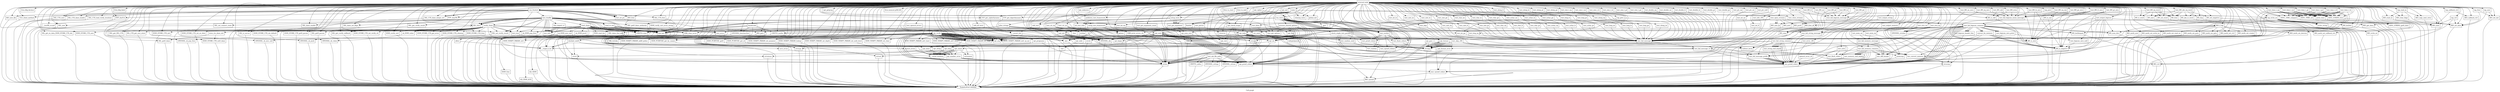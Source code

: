 digraph "Call graph" {
	label="Call graph";

	Node0x563e7c6020b0 [shape=record,label="{external node}"];
	Node0x563e7c6020b0 -> Node0x563e7c600fd0;
	Node0x563e7c6020b0 -> Node0x563e7c601030;
	Node0x563e7c6020b0 -> Node0x563e7c64dcc0;
	Node0x563e7c6020b0 -> Node0x563e7c5d9940;
	Node0x563e7c6020b0 -> Node0x563e7c64dd30;
	Node0x563e7c6020b0 -> Node0x563e7c64dd60;
	Node0x563e7c6020b0 -> Node0x563e7c64de10;
	Node0x563e7c6020b0 -> Node0x563e7c64de80;
	Node0x563e7c6020b0 -> Node0x563e7c64df60;
	Node0x563e7c6020b0 -> Node0x563e7c64e040;
	Node0x563e7c6020b0 -> Node0x563e7c64e0b0;
	Node0x563e7c6020b0 -> Node0x563e7c64e120;
	Node0x563e7c6020b0 -> Node0x563e7c5da870;
	Node0x563e7c6020b0 -> Node0x563e7c64e200;
	Node0x563e7c6020b0 -> Node0x563e7c64e270;
	Node0x563e7c6020b0 -> Node0x563e7c5d9bd0;
	Node0x563e7c6020b0 -> Node0x563e7c5d9cf0;
	Node0x563e7c6020b0 -> Node0x563e7c5d9d60;
	Node0x563e7c6020b0 -> Node0x563e7c5d9dd0;
	Node0x563e7c6020b0 -> Node0x563e7c5d9e40;
	Node0x563e7c6020b0 -> Node0x563e7c5d9eb0;
	Node0x563e7c6020b0 -> Node0x563e7c5d9f90;
	Node0x563e7c6020b0 -> Node0x563e7c669fd0;
	Node0x563e7c6020b0 -> Node0x563e7c5da560;
	Node0x563e7c6020b0 -> Node0x563e7c5da5d0;
	Node0x563e7c6020b0 -> Node0x563e7c5da640;
	Node0x563e7c6020b0 -> Node0x563e7c5da720;
	Node0x563e7c6020b0 -> Node0x563e7c66a070;
	Node0x563e7c6020b0 -> Node0x563e7c8ac2f0;
	Node0x563e7c6020b0 -> Node0x563e7c8ac390;
	Node0x563e7c6020b0 -> Node0x563e7c8ac320;
	Node0x563e7c6020b0 -> Node0x563e7c8ac440;
	Node0x563e7c6020b0 -> Node0x563e7c8ac520;
	Node0x563e7c6020b0 -> Node0x563e7c8ac590;
	Node0x563e7c6020b0 -> Node0x563e7c8ac600;
	Node0x563e7c6020b0 -> Node0x563e7c669680;
	Node0x563e7c6020b0 -> Node0x563e7c6696f0;
	Node0x563e7c6020b0 -> Node0x563e7c669760;
	Node0x563e7c6020b0 -> Node0x563e7c669be0;
	Node0x563e7c6020b0 -> Node0x563e7c669cc0;
	Node0x563e7c6020b0 -> Node0x563e7c669d30;
	Node0x563e7c6020b0 -> Node0x563e7c669da0;
	Node0x563e7c6020b0 -> Node0x563e7c669e80;
	Node0x563e7c6020b0 -> Node0x563e7c669ef0;
	Node0x563e7c6020b0 -> Node0x563e7c669f60;
	Node0x563e7c6020b0 -> Node0x563e7c66acc0;
	Node0x563e7c6020b0 -> Node0x563e7c66ad60;
	Node0x563e7c6020b0 -> Node0x563e7c66a2c0;
	Node0x563e7c6020b0 -> Node0x563e7c8ac0f0;
	Node0x563e7c6020b0 -> Node0x563e7c8ac1a0;
	Node0x563e7c6020b0 -> Node0x563e7c66b050;
	Node0x563e7c6020b0 -> Node0x563e7c66b0f0;
	Node0x563e7c6020b0 -> Node0x563e7c8ac020;
	Node0x563e7c6020b0 -> Node0x563e7c66b190;
	Node0x563e7c6020b0 -> Node0x563e7c66af50;
	Node0x563e7c6020b0 -> Node0x563e7c8abf70;
	Node0x563e7c6020b0 -> Node0x563e7c641c40;
	Node0x563e7c6020b0 -> Node0x563e7c641e00;
	Node0x563e7c6020b0 -> Node0x563e7c8abdb0;
	Node0x563e7c6020b0 -> Node0x563e7c641ea0;
	Node0x563e7c6020b0 -> Node0x563e7c8abd40;
	Node0x563e7c6020b0 -> Node0x563e7c641e30;
	Node0x563e7c6020b0 -> Node0x563e7c641d50;
	Node0x563e7c6020b0 -> Node0x563e7c642120;
	Node0x563e7c6020b0 -> Node0x563e7c8abd10;
	Node0x563e7c6020b0 -> Node0x563e7c66a390;
	Node0x563e7c6020b0 -> Node0x563e7c66a430;
	Node0x563e7c6020b0 -> Node0x563e7c66a4a0;
	Node0x563e7c6020b0 -> Node0x563e7c66a510;
	Node0x563e7c6020b0 -> Node0x563e7c66a580;
	Node0x563e7c6020b0 -> Node0x563e7c66a5b0;
	Node0x563e7c6020b0 -> Node0x563e7c66a7a0;
	Node0x563e7c6020b0 -> Node0x563e7c66a840;
	Node0x563e7c6020b0 -> Node0x563e7c66a8b0;
	Node0x563e7c6020b0 -> Node0x563e7c66a960;
	Node0x563e7c6020b0 -> Node0x563e7c66aa00;
	Node0x563e7c6020b0 -> Node0x563e7c66aa70;
	Node0x563e7c6020b0 -> Node0x563e7c643230;
	Node0x563e7c6020b0 -> Node0x563e7c643260;
	Node0x563e7c6020b0 -> Node0x563e7c643360;
	Node0x563e7c6020b0 -> Node0x563e7c6434e0;
	Node0x563e7c6020b0 -> Node0x563e7c643550;
	Node0x563e7c6020b0 -> Node0x563e7c643630;
	Node0x563e7c6020b0 -> Node0x563e7c643660;
	Node0x563e7c6020b0 -> Node0x563e7c6438e0;
	Node0x563e7c6020b0 -> Node0x563e7c643910;
	Node0x563e7c6020b0 -> Node0x563e7c643b00;
	Node0x563e7c6020b0 -> Node0x563e7c643b30;
	Node0x563e7c6020b0 -> Node0x563e7c643d20;
	Node0x563e7c6020b0 -> Node0x563e7c643d50;
	Node0x563e7c6020b0 -> Node0x563e7c643e00;
	Node0x563e7c6020b0 -> Node0x563e7c643f80;
	Node0x563e7c6020b0 -> Node0x563e7c643ff0;
	Node0x563e7c6020b0 -> Node0x563e7c644060;
	Node0x563e7c6020b0 -> Node0x563e7c6440d0;
	Node0x563e7c6020b0 -> Node0x563e7c644140;
	Node0x563e7c6020b0 -> Node0x563e7c6445c0;
	Node0x563e7c6020b0 -> Node0x563e7c644630;
	Node0x563e7c6020b0 -> Node0x563e7c6446a0;
	Node0x563e7c6020b0 -> Node0x563e7c644710;
	Node0x563e7c6020b0 -> Node0x563e7c644780;
	Node0x563e7c6020b0 -> Node0x563e7c645000;
	Node0x563e7c6020b0 -> Node0x563e7c645070;
	Node0x563e7c6020b0 -> Node0x563e7c6450e0;
	Node0x563e7c6020b0 -> Node0x563e7c645150;
	Node0x563e7c6020b0 -> Node0x563e7c645490;
	Node0x563e7c6020b0 -> Node0x563e7c645530;
	Node0x563e7c6020b0 -> Node0x563e7c6454c0;
	Node0x563e7c6020b0 -> Node0x563e7c645610;
	Node0x563e7c6020b0 -> Node0x563e7c6456e0;
	Node0x563e7c6020b0 -> Node0x563e7c645750;
	Node0x563e7c6020b0 -> Node0x563e7c6457c0;
	Node0x563e7c6020b0 -> Node0x563e7c645830;
	Node0x563e7c6020b0 -> Node0x563e7c6458d0;
	Node0x563e7c6020b0 -> Node0x563e7c645900;
	Node0x563e7c6020b0 -> Node0x563e7c601060;
	Node0x563e7c6020b0 -> Node0x563e7c645a50;
	Node0x563e7c6020b0 -> Node0x563e7c645b20;
	Node0x563e7c6020b0 -> Node0x563e7c5f4bd0;
	Node0x563e7c6020b0 -> Node0x563e7c5f4c40;
	Node0x563e7c6020b0 -> Node0x563e7c5f4cb0;
	Node0x563e7c6020b0 -> Node0x563e7c5f4dc0;
	Node0x563e7c6020b0 -> Node0x563e7c5f50c0;
	Node0x563e7c6020b0 -> Node0x563e7c5f5130;
	Node0x563e7c6020b0 -> Node0x563e7c5f51d0;
	Node0x563e7c6020b0 -> Node0x563e7c5f5270;
	Node0x563e7c6020b0 -> Node0x563e7c5f5310;
	Node0x563e7c6020b0 -> Node0x563e7c5f5ca0;
	Node0x563e7c6020b0 -> Node0x563e7c5f5d10;
	Node0x563e7c6020b0 -> Node0x563e7c642220;
	Node0x563e7c6020b0 -> Node0x563e7c642460;
	Node0x563e7c6020b0 -> Node0x563e7c642490;
	Node0x563e7c6020b0 -> Node0x563e7c642610;
	Node0x563e7c6020b0 -> Node0x563e7c6426c0;
	Node0x563e7c6020b0 -> Node0x563e7c642840;
	Node0x563e7c6020b0 -> Node0x563e7c642940;
	Node0x563e7c6020b0 -> Node0x563e7c642cf0;
	Node0x563e7c6020b0 -> Node0x563e7c601000;
	Node0x563e7c6020b0 -> Node0x563e7c642c10;
	Node0x563e7c6020b0 -> Node0x563e7c66a810;
	Node0x563e7c6020b0 -> Node0x563e7c5f4df0;
	Node0x563e7c6020b0 -> Node0x563e7c642250;
	Node0x563e7c6020b0 -> Node0x563e7c5f53b0;
	Node0x563e7c6020b0 -> Node0x563e7c5f4f10;
	Node0x563e7c6020b0 -> Node0x563e7c6429e0;
	Node0x563e7c6020b0 -> Node0x563e7c642f50;
	Node0x563e7c6020b0 -> Node0x563e7c642f80;
	Node0x563e7c6020b0 -> Node0x563e7c5da790;
	Node0x563e7c6020b0 -> Node0x563e7c643190;
	Node0x563e7c6020b0 -> Node0x563e7c5d9c80;
	Node0x563e7c6020b0 -> Node0x563e7c6431c0;
	Node0x563e7c6020b0 -> Node0x563e7c5f7e50;
	Node0x563e7c6020b0 -> Node0x563e7c5f7fa0;
	Node0x563e7c6020b0 -> Node0x563e7c5f7fd0;
	Node0x563e7c6020b0 -> Node0x563e7c5f8140;
	Node0x563e7c6020b0 -> Node0x563e7c5f8170;
	Node0x563e7c6020b0 -> Node0x563e7c5da6b0;
	Node0x563e7c6020b0 -> Node0x563e7c5f8340;
	Node0x563e7c6020b0 -> Node0x563e7c5f83e0;
	Node0x563e7c6020b0 -> Node0x563e7c5f8480;
	Node0x563e7c6020b0 -> Node0x563e7c64def0;
	Node0x563e7c6020b0 -> Node0x563e7c669e10;
	Node0x563e7c6020b0 -> Node0x563e7c5f8580;
	Node0x563e7c6020b0 -> Node0x563e7c5f8620;
	Node0x563e7c6020b0 -> Node0x563e7c5f86c0;
	Node0x563e7c6020b0 -> Node0x563e7c5f8760;
	Node0x563e7c6020b0 -> Node0x563e7c5f8800;
	Node0x563e7c6020b0 -> Node0x563e7c5f88a0;
	Node0x563e7c6020b0 -> Node0x563e7c5f8940;
	Node0x563e7c6020b0 -> Node0x563e7c5f89e0;
	Node0x563e7c6020b0 -> Node0x563e7c5f8a80;
	Node0x563e7c6020b0 -> Node0x563e7c5f8b20;
	Node0x563e7c6020b0 -> Node0x563e7c5f8bc0;
	Node0x563e7c6020b0 -> Node0x563e7c5f8c60;
	Node0x563e7c6020b0 -> Node0x563e7c5f8d00;
	Node0x563e7c6020b0 -> Node0x563e7c5f8da0;
	Node0x563e7c6020b0 -> Node0x563e7c5f8e40;
	Node0x563e7c6020b0 -> Node0x563e7c5f8ee0;
	Node0x563e7c6020b0 -> Node0x563e7c5f8f80;
	Node0x563e7c6020b0 -> Node0x563e7c5f9020;
	Node0x563e7c6020b0 -> Node0x563e7c8ac210;
	Node0x563e7c6020b0 -> Node0x563e7c5f90f0;
	Node0x563e7c6020b0 -> Node0x563e7c5f9190;
	Node0x563e7c6020b0 -> Node0x563e7c5f9230;
	Node0x563e7c6020b0 -> Node0x563e7c5f92d0;
	Node0x563e7c6020b0 -> Node0x563e7c5f9370;
	Node0x563e7c6020b0 -> Node0x563e7c5f9410;
	Node0x563e7c6020b0 -> Node0x563e7c5f94b0;
	Node0x563e7c6020b0 -> Node0x563e7c5f9550;
	Node0x563e7c6020b0 -> Node0x563e7c5f95f0;
	Node0x563e7c6020b0 -> Node0x563e7c5f9690;
	Node0x563e7c6020b0 -> Node0x563e7c5f9730;
	Node0x563e7c6020b0 -> Node0x563e7c5f97d0;
	Node0x563e7c6020b0 -> Node0x563e7c5f9870;
	Node0x563e7c6020b0 -> Node0x563e7c5f9910;
	Node0x563e7c6020b0 -> Node0x563e7c5f99b0;
	Node0x563e7c6020b0 -> Node0x563e7c5f9a50;
	Node0x563e7c6020b0 -> Node0x563e7c5f9af0;
	Node0x563e7c6020b0 -> Node0x563e7c5f9b90;
	Node0x563e7c6020b0 -> Node0x563e7c5f9c30;
	Node0x563e7c6020b0 -> Node0x563e7c5f9cd0;
	Node0x563e7c6020b0 -> Node0x563e7c5f9d70;
	Node0x563e7c6020b0 -> Node0x563e7c5f9e10;
	Node0x563e7c6020b0 -> Node0x563e7c5f9eb0;
	Node0x563e7c6020b0 -> Node0x563e7c5f9f50;
	Node0x563e7c6020b0 -> Node0x563e7c5f9ff0;
	Node0x563e7c6020b0 -> Node0x563e7c5fa090;
	Node0x563e7c6020b0 -> Node0x563e7c601090;
	Node0x563e7c6020b0 -> Node0x563e7c64dfd0;
	Node0x563e7c6020b0 -> Node0x563e7c5da800;
	Node0x563e7c6020b0 -> Node0x563e7c5fa1c0;
	Node0x563e7c6020b0 -> Node0x563e7c5fa380;
	Node0x563e7c6020b0 -> Node0x563e7c5fa3b0;
	Node0x563e7c6020b0 -> Node0x563e7c5fa520;
	Node0x563e7c6020b0 -> Node0x563e7c5fa620;
	Node0x563e7c6020b0 -> Node0x563e7c5fa650;
	Node0x563e7c6020b0 -> Node0x563e7c5fa790;
	Node0x563e7c6020b0 -> Node0x563e7c5fa8a0;
	Node0x563e7c6020b0 -> Node0x563e7c5fa8d0;
	Node0x563e7c6020b0 -> Node0x563e7c5fa9d0;
	Node0x563e7c6020b0 -> Node0x563e7c5fab30;
	Node0x563e7c6020b0 -> Node0x563e7c5faba0;
	Node0x563e7c6020b0 -> Node0x563e7c5fad00;
	Node0x563e7c6020b0 -> Node0x563e7c5fad30;
	Node0x563e7c6020b0 -> Node0x563e7c5fadf0;
	Node0x563e7c6020b0 -> Node0x563e7c5faeb0;
	Node0x563e7c6020b0 -> Node0x563e7c5fafb0;
	Node0x563e7c6020b0 -> Node0x563e7c5fb130;
	Node0x563e7c6020b0 -> Node0x563e7c5fb160;
	Node0x563e7c6020b0 -> Node0x563e7c5fb1d0;
	Node0x563e7c6020b0 -> Node0x563e7c5fb320;
	Node0x563e7c6020b0 -> Node0x563e7c5fb390;
	Node0x563e7c6020b0 -> Node0x563e7c5fb4e0;
	Node0x563e7c6020b0 -> Node0x563e7c5fb550;
	Node0x563e7c6020b0 -> Node0x563e7c5fb6e0;
	Node0x563e7c6020b0 -> Node0x563e7c5fb780;
	Node0x563e7c6020b0 -> Node0x563e7c5fb7f0;
	Node0x563e7c6020b0 -> Node0x563e7c5fb8e0;
	Node0x563e7c6020b0 -> Node0x563e7c5fb910;
	Node0x563e7c6020b0 -> Node0x563e7c5fba10;
	Node0x563e7c6020b0 -> Node0x563e7c5fbab0;
	Node0x563e7c6020b0 -> Node0x563e7c5fba40;
	Node0x563e7c6020b0 -> Node0x563e7c6746c0;
	Node0x563e7c6020b0 -> Node0x563e7c674900;
	Node0x563e7c6020b0 -> Node0x563e7c674970;
	Node0x563e7c6020b0 -> Node0x563e7c6749a0;
	Node0x563e7c6020b0 -> Node0x563e7c674a50;
	Node0x563e7c6020b0 -> Node0x563e7c674c60;
	Node0x563e7c6020b0 -> Node0x563e7c674cd0;
	Node0x563e7c6020b0 -> Node0x563e7c674d00;
	Node0x563e7c6020b0 -> Node0x563e7c674f30;
	Node0x563e7c6020b0 -> Node0x563e7c675000;
	Node0x563e7c6020b0 -> Node0x563e7c675100;
	Node0x563e7c6020b0 -> Node0x563e7c675130;
	Node0x563e7c6020b0 -> Node0x563e7c6752b0;
	Node0x563e7c6020b0 -> Node0x563e7c675430;
	Node0x563e7c6020b0 -> Node0x563e7c6755b0;
	Node0x563e7c6020b0 -> Node0x563e7c6429b0;
	Node0x563e7c6020b0 -> Node0x563e7c5fbb70;
	Node0x563e7c6020b0 -> Node0x563e7c5f5f00;
	Node0x563e7c6020b0 -> Node0x563e7c5f5f70;
	Node0x563e7c6020b0 -> Node0x563e7c642c80;
	Node0x563e7c6020b0 -> Node0x563e7c5f6180;
	Node0x563e7c6020b0 -> Node0x563e7c5f5b50;
	Node0x563e7c6020b0 -> Node0x563e7c5f6220;
	Node0x563e7c6020b0 -> Node0x563e7c642d50;
	Node0x563e7c6020b0 -> Node0x563e7c5f4ea0;
	Node0x563e7c6020b0 -> Node0x563e7c5f6320;
	Node0x563e7c6020b0 -> Node0x563e7c5f5bc0;
	Node0x563e7c6020b0 -> Node0x563e7c5f6420;
	Node0x563e7c6020b0 -> Node0x563e7c5fa1f0;
	Node0x563e7c6020b0 -> Node0x563e7c5f6b90;
	Node0x563e7c6020b0 -> Node0x563e7c5faa70;
	Node0x563e7c6020b0 -> Node0x563e7c5f6db0;
	Node0x563e7c6020b0 -> Node0x563e7c5f6f20;
	Node0x563e7c6020b0 -> Node0x563e7c5fac40;
	Node0x563e7c6020b0 -> Node0x563e7c5f75c0;
	Node0x563e7c6020b0 -> Node0x563e7c5f7630;
	Node0x563e7c6020b0 -> Node0x563e7c5fa830;
	Node0x563e7c6020b0 -> Node0x563e7c5f78a0;
	Node0x563e7c6020b0 -> Node0x563e7c642a50;
	Node0x563e7c6020b0 -> Node0x563e7c5f5e50;
	Node0x563e7c6020b0 -> Node0x563e7c5f7a40;
	Node0x563e7c6020b0 -> Node0x563e7c6798c0;
	Node0x563e7c6020b0 -> Node0x563e7c5f7ae0;
	Node0x563e7c6020b0 -> Node0x563e7c679b20;
	Node0x563e7c6020b0 -> Node0x563e7c5f7a70;
	Node0x563e7c6020b0 -> Node0x563e7c679d10;
	Node0x563e7c6020b0 -> Node0x563e7c5f7be0;
	Node0x563e7c6020b0 -> Node0x563e7c679db0;
	Node0x563e7c6020b0 -> Node0x563e7c5f7c50;
	Node0x563e7c6020b0 -> Node0x563e7c679ea0;
	Node0x563e7c6020b0 -> Node0x563e7c5f7cc0;
	Node0x563e7c6020b0 -> Node0x563e7c67a020;
	Node0x563e7c6020b0 -> Node0x563e7c679740;
	Node0x563e7c6020b0 -> Node0x563e7c67a130;
	Node0x563e7c6020b0 -> Node0x563e7c6797b0;
	Node0x563e7c6020b0 -> Node0x563e7c67a220;
	Node0x563e7c6020b0 -> Node0x563e7c679820;
	Node0x563e7c6020b0 -> Node0x563e7c679930;
	Node0x563e7c6020b0 -> Node0x563e7c67a2c0;
	Node0x563e7c6020b0 -> Node0x563e7c679960;
	Node0x563e7c6020b0 -> Node0x563e7c67a0c0;
	Node0x563e7c6020b0 -> Node0x563e7c679bc0;
	Node0x563e7c6020b0 -> Node0x563e7c679b50;
	Node0x563e7c6020b0 -> Node0x563e7c679c70;
	Node0x563e7c6020b0 -> Node0x563e7c6799d0;
	Node0x563e7c6020b0 -> Node0x563e7c67a500;
	Node0x563e7c601030 [shape=record,label="{setup_tests}"];
	Node0x563e7c601030 -> Node0x563e7c601000;
	Node0x563e7c601030 -> Node0x563e7c601090;
	Node0x563e7c601030 -> Node0x563e7c601000;
	Node0x563e7c601030 -> Node0x563e7c601090;
	Node0x563e7c601030 -> Node0x563e7c601000;
	Node0x563e7c601030 -> Node0x563e7c601090;
	Node0x563e7c601030 -> Node0x563e7c601060;
	Node0x563e7c600fd0 [shape=record,label="{test_get_options}"];
	Node0x563e7c64dcc0 [shape=record,label="{run_tlsatest}"];
	Node0x563e7c64dcc0 -> Node0x563e7c64dd30;
	Node0x563e7c64dcc0 -> Node0x563e7c601090;
	Node0x563e7c64dcc0 -> Node0x563e7c64dd60;
	Node0x563e7c64dcc0 -> Node0x563e7c64de10;
	Node0x563e7c64dcc0 -> Node0x563e7c601090;
	Node0x563e7c64dcc0 -> Node0x563e7c64de80;
	Node0x563e7c64dcc0 -> Node0x563e7c64def0;
	Node0x563e7c64dcc0 -> Node0x563e7c64df60;
	Node0x563e7c64dcc0 -> Node0x563e7c64dfd0;
	Node0x563e7c64dcc0 -> Node0x563e7c64e040;
	Node0x563e7c64dcc0 -> Node0x563e7c64e0b0;
	Node0x563e7c64dcc0 -> Node0x563e7c64def0;
	Node0x563e7c64dcc0 -> Node0x563e7c64e120;
	Node0x563e7c64dcc0 -> Node0x563e7c64e0b0;
	Node0x563e7c64dcc0 -> Node0x563e7c64def0;
	Node0x563e7c64dcc0 -> Node0x563e7c64e190;
	Node0x563e7c64dcc0 -> Node0x563e7c64def0;
	Node0x563e7c64dcc0 -> Node0x563e7c64e200;
	Node0x563e7c64dcc0 -> Node0x563e7c64e270;
	Node0x563e7c5d9940 [shape=record,label="{llvm.dbg.declare}"];
	Node0x563e7c66aa00 [shape=record,label="{opt_md}"];
	Node0x563e7c66aa00 -> Node0x563e7c66aa70;
	Node0x563e7c66aa00 -> Node0x563e7c66a810;
	Node0x563e7c66aa70 [shape=record,label="{EVP_get_digestbyname}"];
	Node0x563e7c66aa70 -> Node0x563e7c600fa0;
	Node0x563e7c643230 [shape=record,label="{opt_pair}"];
	Node0x563e7c643230 -> Node0x563e7c8ac1a0;
	Node0x563e7c643230 -> Node0x563e7c66a810;
	Node0x563e7c643230 -> Node0x563e7c66a810;
	Node0x563e7c643260 [shape=record,label="{opt_int}"];
	Node0x563e7c643260 -> Node0x563e7c643360;
	Node0x563e7c643260 -> Node0x563e7c66a810;
	Node0x563e7c643360 [shape=record,label="{opt_long}"];
	Node0x563e7c643360 -> Node0x563e7c642120;
	Node0x563e7c643360 -> Node0x563e7c642120;
	Node0x563e7c643360 -> Node0x563e7c641d50;
	Node0x563e7c643360 -> Node0x563e7c642120;
	Node0x563e7c643360 -> Node0x563e7c642120;
	Node0x563e7c643360 -> Node0x563e7c643390;
	Node0x563e7c643360 -> Node0x563e7c642120;
	Node0x563e7c643360 -> Node0x563e7c642120;
	Node0x563e7c643390 [shape=record,label="{opt_number_error}"];
	Node0x563e7c643390 -> Node0x563e7c8abdb0;
	Node0x563e7c643390 -> Node0x563e7c643550;
	Node0x563e7c643390 -> Node0x563e7c66a810;
	Node0x563e7c643390 -> Node0x563e7c66a810;
	Node0x563e7c6434e0 [shape=record,label="{llvm.memset.p0i8.i64}"];
	Node0x563e7c643550 [shape=record,label="{strncmp}"];
	Node0x563e7c643550 -> Node0x563e7c600fa0;
	Node0x563e7c5f89e0 [shape=record,label="{test_char_ne}"];
	Node0x563e7c5f89e0 -> Node0x563e7c5f81e0;
	Node0x563e7c5f8a80 [shape=record,label="{test_char_lt}"];
	Node0x563e7c5f8a80 -> Node0x563e7c5f81e0;
	Node0x563e7c5f8b20 [shape=record,label="{test_char_le}"];
	Node0x563e7c5f8b20 -> Node0x563e7c5f81e0;
	Node0x563e7c8ac210 [shape=record,label="{test_long_eq}"];
	Node0x563e7c8ac210 -> Node0x563e7c5f81e0;
	Node0x563e7c5f90f0 [shape=record,label="{test_long_ne}"];
	Node0x563e7c5f90f0 -> Node0x563e7c5f81e0;
	Node0x563e7c5f9190 [shape=record,label="{test_long_lt}"];
	Node0x563e7c5f9190 -> Node0x563e7c5f81e0;
	Node0x563e7c5f9230 [shape=record,label="{test_long_le}"];
	Node0x563e7c5f9230 -> Node0x563e7c5f81e0;
	Node0x563e7c5f92d0 [shape=record,label="{test_long_gt}"];
	Node0x563e7c5f92d0 -> Node0x563e7c5f81e0;
	Node0x563e7c5f9370 [shape=record,label="{test_long_ge}"];
	Node0x563e7c5f9370 -> Node0x563e7c5f81e0;
	Node0x563e7c5f9410 [shape=record,label="{test_ulong_eq}"];
	Node0x563e7c5f9410 -> Node0x563e7c5f81e0;
	Node0x563e7c5f94b0 [shape=record,label="{test_ulong_ne}"];
	Node0x563e7c5f94b0 -> Node0x563e7c5f81e0;
	Node0x563e7c5f9550 [shape=record,label="{test_ulong_lt}"];
	Node0x563e7c5f9550 -> Node0x563e7c5f81e0;
	Node0x563e7c5f95f0 [shape=record,label="{test_ulong_le}"];
	Node0x563e7c5f95f0 -> Node0x563e7c5f81e0;
	Node0x563e7c5f9690 [shape=record,label="{test_ulong_gt}"];
	Node0x563e7c5f9690 -> Node0x563e7c5f81e0;
	Node0x563e7c5f9730 [shape=record,label="{test_ulong_ge}"];
	Node0x563e7c5f9730 -> Node0x563e7c5f81e0;
	Node0x563e7c5f97d0 [shape=record,label="{test_size_t_eq}"];
	Node0x563e7c5f97d0 -> Node0x563e7c5f81e0;
	Node0x563e7c5f9870 [shape=record,label="{test_size_t_ne}"];
	Node0x563e7c5f9870 -> Node0x563e7c5f81e0;
	Node0x563e7c643630 [shape=record,label="{opt_imax}"];
	Node0x563e7c643630 -> Node0x563e7c642120;
	Node0x563e7c643630 -> Node0x563e7c642120;
	Node0x563e7c643630 -> Node0x563e7c643660;
	Node0x563e7c643630 -> Node0x563e7c642120;
	Node0x563e7c643630 -> Node0x563e7c642120;
	Node0x563e7c643630 -> Node0x563e7c643390;
	Node0x563e7c643630 -> Node0x563e7c642120;
	Node0x563e7c643630 -> Node0x563e7c642120;
	Node0x563e7c5fa380 [shape=record,label="{test_str_ne}"];
	Node0x563e7c5fa380 -> Node0x563e7c8ac1a0;
	Node0x563e7c5fa380 -> Node0x563e7c8abdb0;
	Node0x563e7c5fa380 -> Node0x563e7c8abdb0;
	Node0x563e7c5fa380 -> Node0x563e7c5fa1f0;
	Node0x563e7c5fa3b0 [shape=record,label="{test_strn_eq}"];
	Node0x563e7c5fa3b0 -> Node0x563e7c643550;
	Node0x563e7c5fa3b0 -> Node0x563e7c5fa520;
	Node0x563e7c5fa3b0 -> Node0x563e7c5fa520;
	Node0x563e7c5fa3b0 -> Node0x563e7c5fa1f0;
	Node0x563e7c5fa520 [shape=record,label="{OPENSSL_strnlen}"];
	Node0x563e7c5fa520 -> Node0x563e7c600fa0;
	Node0x563e7c5fa620 [shape=record,label="{test_strn_ne}"];
	Node0x563e7c5fa620 -> Node0x563e7c643550;
	Node0x563e7c5fa620 -> Node0x563e7c5fa520;
	Node0x563e7c5fa620 -> Node0x563e7c5fa520;
	Node0x563e7c5fa620 -> Node0x563e7c5fa1f0;
	Node0x563e7c5fa650 [shape=record,label="{test_mem_eq}"];
	Node0x563e7c5fa650 -> Node0x563e7c5fa790;
	Node0x563e7c5fa650 -> Node0x563e7c5fa830;
	Node0x563e7c5fa790 [shape=record,label="{memcmp}"];
	Node0x563e7c5fa790 -> Node0x563e7c600fa0;
	Node0x563e7c5fa8a0 [shape=record,label="{test_mem_ne}"];
	Node0x563e7c5fa8a0 -> Node0x563e7c5fa790;
	Node0x563e7c5fa8a0 -> Node0x563e7c5fa830;
	Node0x563e7c5fa8d0 [shape=record,label="{test_BN_eq}"];
	Node0x563e7c5fa8d0 -> Node0x563e7c5fa9d0;
	Node0x563e7c5fa8d0 -> Node0x563e7c5faa70;
	Node0x563e7c5fa9d0 [shape=record,label="{BN_cmp}"];
	Node0x563e7c5fa9d0 -> Node0x563e7c600fa0;
	Node0x563e7c8abd40 [shape=record,label="{__ctype_b_loc}"];
	Node0x563e7c8abd40 -> Node0x563e7c600fa0;
	Node0x563e7c641e30 [shape=record,label="{OPENSSL_hexchar2int}"];
	Node0x563e7c641e30 -> Node0x563e7c600fa0;
	Node0x563e7c641cb0 [shape=record,label="{save_errno}"];
	Node0x563e7c641cb0 -> Node0x563e7c642120;
	Node0x563e7c641ce0 [shape=record,label="{restore_errno}"];
	Node0x563e7c641ce0 -> Node0x563e7c642120;
	Node0x563e7c641ce0 -> Node0x563e7c642120;
	Node0x563e7c642120 [shape=record,label="{__errno_location}"];
	Node0x563e7c642120 -> Node0x563e7c600fa0;
	Node0x563e7c8abd10 [shape=record,label="{BIO_gets}"];
	Node0x563e7c8abd10 -> Node0x563e7c600fa0;
	Node0x563e7c66a390 [shape=record,label="{opt_progname}"];
	Node0x563e7c66a390 -> Node0x563e7c8abdb0;
	Node0x563e7c66a390 -> Node0x563e7c66a430;
	Node0x563e7c66a430 [shape=record,label="{strncpy}"];
	Node0x563e7c66a430 -> Node0x563e7c600fa0;
	Node0x563e7c66a4a0 [shape=record,label="{opt_getprog}"];
	Node0x563e7c66a510 [shape=record,label="{opt_init}"];
	Node0x563e7c66a510 -> Node0x563e7c66a580;
	Node0x563e7c66a510 -> Node0x563e7c66a390;
	Node0x563e7c66a510 -> Node0x563e7c66a5b0;
	Node0x563e7c66a510 -> Node0x563e7c66a5b0;
	Node0x563e7c66a510 -> Node0x563e7c66a5b0;
	Node0x563e7c66a510 -> Node0x563e7c8ac1a0;
	Node0x563e7c66a510 -> Node0x563e7c66a5b0;
	Node0x563e7c66a510 -> Node0x563e7c66a5b0;
	Node0x563e7c66a510 -> Node0x563e7c66a5b0;
	Node0x563e7c66a580 [shape=record,label="{opt_begin}"];
	Node0x563e7c66a5b0 [shape=record,label="{OPENSSL_die}"];
	Node0x563e7c66a5b0 -> Node0x563e7c600fa0;
	Node0x563e7c66a7a0 [shape=record,label="{opt_format_error}"];
	Node0x563e7c66a7a0 -> Node0x563e7c66a810;
	Node0x563e7c66a7a0 -> Node0x563e7c66a810;
	Node0x563e7c66a7a0 -> Node0x563e7c66a810;
	Node0x563e7c66a840 [shape=record,label="{opt_format}"];
	Node0x563e7c66a840 -> Node0x563e7c66a7a0;
	Node0x563e7c66a840 -> Node0x563e7c66a7a0;
	Node0x563e7c66a840 -> Node0x563e7c66a7a0;
	Node0x563e7c66a840 -> Node0x563e7c8ac1a0;
	Node0x563e7c66a840 -> Node0x563e7c8ac1a0;
	Node0x563e7c66a840 -> Node0x563e7c66a7a0;
	Node0x563e7c66a840 -> Node0x563e7c66a7a0;
	Node0x563e7c66a840 -> Node0x563e7c66a7a0;
	Node0x563e7c66a840 -> Node0x563e7c66a7a0;
	Node0x563e7c66a840 -> Node0x563e7c66a7a0;
	Node0x563e7c66a840 -> Node0x563e7c66a7a0;
	Node0x563e7c66a840 -> Node0x563e7c8ac1a0;
	Node0x563e7c66a840 -> Node0x563e7c8ac1a0;
	Node0x563e7c66a840 -> Node0x563e7c66a7a0;
	Node0x563e7c66a840 -> Node0x563e7c8ac1a0;
	Node0x563e7c66a840 -> Node0x563e7c8ac1a0;
	Node0x563e7c66a840 -> Node0x563e7c66a7a0;
	Node0x563e7c66a840 -> Node0x563e7c8ac1a0;
	Node0x563e7c66a840 -> Node0x563e7c8ac1a0;
	Node0x563e7c66a840 -> Node0x563e7c8ac1a0;
	Node0x563e7c66a840 -> Node0x563e7c8ac1a0;
	Node0x563e7c66a840 -> Node0x563e7c66a7a0;
	Node0x563e7c66a8b0 [shape=record,label="{opt_cipher}"];
	Node0x563e7c66a8b0 -> Node0x563e7c66a960;
	Node0x563e7c66a8b0 -> Node0x563e7c66a810;
	Node0x563e7c66a960 [shape=record,label="{EVP_get_cipherbyname}"];
	Node0x563e7c66a960 -> Node0x563e7c600fa0;
	Node0x563e7c5f9910 [shape=record,label="{test_size_t_lt}"];
	Node0x563e7c5f9910 -> Node0x563e7c5f81e0;
	Node0x563e7c5f99b0 [shape=record,label="{test_size_t_le}"];
	Node0x563e7c5f99b0 -> Node0x563e7c5f81e0;
	Node0x563e7c5f9a50 [shape=record,label="{test_size_t_gt}"];
	Node0x563e7c5f9a50 -> Node0x563e7c5f81e0;
	Node0x563e7c5f9af0 [shape=record,label="{test_size_t_ge}"];
	Node0x563e7c5f9af0 -> Node0x563e7c5f81e0;
	Node0x563e7c5f9b90 [shape=record,label="{test_double_eq}"];
	Node0x563e7c5f9b90 -> Node0x563e7c5f81e0;
	Node0x563e7c5f9c30 [shape=record,label="{test_double_ne}"];
	Node0x563e7c5f9c30 -> Node0x563e7c5f81e0;
	Node0x563e7c5f9cd0 [shape=record,label="{test_double_lt}"];
	Node0x563e7c5f9cd0 -> Node0x563e7c5f81e0;
	Node0x563e7c5f9d70 [shape=record,label="{test_double_le}"];
	Node0x563e7c5f9d70 -> Node0x563e7c5f81e0;
	Node0x563e7c5f9e10 [shape=record,label="{test_double_gt}"];
	Node0x563e7c5f9e10 -> Node0x563e7c5f81e0;
	Node0x563e7c5f9eb0 [shape=record,label="{test_double_ge}"];
	Node0x563e7c5f9eb0 -> Node0x563e7c5f81e0;
	Node0x563e7c5f9f50 [shape=record,label="{test_ptr_eq}"];
	Node0x563e7c5f9f50 -> Node0x563e7c5f81e0;
	Node0x563e7c5f9ff0 [shape=record,label="{test_ptr_ne}"];
	Node0x563e7c5f9ff0 -> Node0x563e7c5f81e0;
	Node0x563e7c5fa090 [shape=record,label="{test_ptr_null}"];
	Node0x563e7c5fa090 -> Node0x563e7c5f81e0;
	Node0x563e7c601090 [shape=record,label="{test_ptr}"];
	Node0x563e7c601090 -> Node0x563e7c5f81e0;
	Node0x563e7c64dfd0 [shape=record,label="{test_true}"];
	Node0x563e7c64dfd0 -> Node0x563e7c5f81e0;
	Node0x563e7c5da800 [shape=record,label="{test_false}"];
	Node0x563e7c5da800 -> Node0x563e7c5f81e0;
	Node0x563e7c5fa1c0 [shape=record,label="{test_str_eq}"];
	Node0x563e7c5fa1c0 -> Node0x563e7c8ac1a0;
	Node0x563e7c5fa1c0 -> Node0x563e7c8abdb0;
	Node0x563e7c5fa1c0 -> Node0x563e7c8abdb0;
	Node0x563e7c5fa1c0 -> Node0x563e7c5fa1f0;
	Node0x563e7c64dd30 [shape=record,label="{BIO_new_file}"];
	Node0x563e7c64dd30 -> Node0x563e7c600fa0;
	Node0x563e7c64dd60 [shape=record,label="{TLS_client_method}"];
	Node0x563e7c64dd60 -> Node0x563e7c600fa0;
	Node0x563e7c64de10 [shape=record,label="{SSL_CTX_new}"];
	Node0x563e7c64de10 -> Node0x563e7c600fa0;
	Node0x563e7c64de80 [shape=record,label="{SSL_CTX_dane_enable}"];
	Node0x563e7c64de80 -> Node0x563e7c600fa0;
	Node0x563e7c64df60 [shape=record,label="{SSL_CTX_load_verify_locations}"];
	Node0x563e7c64df60 -> Node0x563e7c600fa0;
	Node0x563e7c64e040 [shape=record,label="{EVP_sha512}"];
	Node0x563e7c64e040 -> Node0x563e7c600fa0;
	Node0x563e7c64e0b0 [shape=record,label="{SSL_CTX_dane_mtype_set}"];
	Node0x563e7c64e0b0 -> Node0x563e7c600fa0;
	Node0x563e7c64e120 [shape=record,label="{EVP_sha256}"];
	Node0x563e7c64e120 -> Node0x563e7c600fa0;
	Node0x563e7c64e190 [shape=record,label="{test_tlsafile}"];
	Node0x563e7c64e190 -> Node0x563e7c5d9b30;
	Node0x563e7c64e190 -> Node0x563e7c5d9bd0;
	Node0x563e7c64e190 -> Node0x563e7c5d9b60;
	Node0x563e7c64e190 -> Node0x563e7c5d9c80;
	Node0x563e7c64e190 -> Node0x563e7c5d9cf0;
	Node0x563e7c64e190 -> Node0x563e7c601090;
	Node0x563e7c64e190 -> Node0x563e7c5d9d60;
	Node0x563e7c64e190 -> Node0x563e7c5d9dd0;
	Node0x563e7c64e190 -> Node0x563e7c5d9e40;
	Node0x563e7c64e190 -> Node0x563e7c5d9eb0;
	Node0x563e7c64e190 -> Node0x563e7c5d9b30;
	Node0x563e7c64e190 -> Node0x563e7c5d9f20;
	Node0x563e7c64e190 -> Node0x563e7c5d9e40;
	Node0x563e7c64e190 -> Node0x563e7c5d9f90;
	Node0x563e7c64e190 -> Node0x563e7c5da000;
	Node0x563e7c64e190 -> Node0x563e7c601090;
	Node0x563e7c64e190 -> Node0x563e7c5d9e40;
	Node0x563e7c64e190 -> Node0x563e7c5da480;
	Node0x563e7c64e190 -> Node0x563e7c5da4f0;
	Node0x563e7c64e190 -> Node0x563e7c5da560;
	Node0x563e7c64e190 -> Node0x563e7c5da5d0;
	Node0x563e7c64e190 -> Node0x563e7c5da640;
	Node0x563e7c64e190 -> Node0x563e7c5da5d0;
	Node0x563e7c64e190 -> Node0x563e7c5d9e40;
	Node0x563e7c64e190 -> Node0x563e7c5da6b0;
	Node0x563e7c64e190 -> Node0x563e7c5da720;
	Node0x563e7c64e190 -> Node0x563e7c5da790;
	Node0x563e7c64e190 -> Node0x563e7c5da790;
	Node0x563e7c64e190 -> Node0x563e7c5da800;
	Node0x563e7c64e190 -> Node0x563e7c5da790;
	Node0x563e7c64e190 -> Node0x563e7c5da6b0;
	Node0x563e7c64e190 -> Node0x563e7c5da790;
	Node0x563e7c64e190 -> Node0x563e7c5d9f90;
	Node0x563e7c5da870 [shape=record,label="{llvm.dbg.label}"];
	Node0x563e7c64e200 [shape=record,label="{BIO_free}"];
	Node0x563e7c64e200 -> Node0x563e7c600fa0;
	Node0x563e7c64e270 [shape=record,label="{SSL_CTX_free}"];
	Node0x563e7c64e270 -> Node0x563e7c600fa0;
	Node0x563e7c5d9b30 [shape=record,label="{read_to_eol}"];
	Node0x563e7c5d9b30 -> Node0x563e7c8abd10;
	Node0x563e7c5d9b30 -> Node0x563e7c8abdb0;
	Node0x563e7c5d9b30 -> Node0x563e7c5d9c80;
	Node0x563e7c5d9b30 -> Node0x563e7c5d9c80;
	Node0x563e7c5d9b30 -> Node0x563e7c8abd40;
	Node0x563e7c5d9bd0 [shape=record,label="{__isoc99_sscanf}"];
	Node0x563e7c5d9bd0 -> Node0x563e7c600fa0;
	Node0x563e7c5d9b60 [shape=record,label="{allws}"];
	Node0x563e7c5d9b60 -> Node0x563e7c8abd40;
	Node0x563e7c5d9cf0 [shape=record,label="{SSL_new}"];
	Node0x563e7c5d9cf0 -> Node0x563e7c600fa0;
	Node0x563e7c5d9d60 [shape=record,label="{SSL_set_connect_state}"];
	Node0x563e7c5d9d60 -> Node0x563e7c600fa0;
	Node0x563e7c5d9dd0 [shape=record,label="{SSL_dane_enable}"];
	Node0x563e7c5d9dd0 -> Node0x563e7c600fa0;
	Node0x563e7c5d9e40 [shape=record,label="{SSL_free}"];
	Node0x563e7c5d9e40 -> Node0x563e7c600fa0;
	Node0x563e7c5d9eb0 [shape=record,label="{SSL_dane_set_flags}"];
	Node0x563e7c5d9eb0 -> Node0x563e7c600fa0;
	Node0x563e7c5d9f20 [shape=record,label="{tlsa_import_rr}"];
	Node0x563e7c5d9f20 -> Node0x563e7c600fa0;
	Node0x563e7c5d9f20 -> Node0x563e7c5da790;
	Node0x563e7c5d9f20 -> Node0x563e7c8abf70;
	Node0x563e7c5d9f20 -> Node0x563e7c8ac020;
	Node0x563e7c5d9f20 -> Node0x563e7c5da790;
	Node0x563e7c5d9f20 -> Node0x563e7c5da790;
	Node0x563e7c5d9f90 [shape=record,label="{ERR_clear_error}"];
	Node0x563e7c5d9f90 -> Node0x563e7c600fa0;
	Node0x563e7c5da000 [shape=record,label="{load_chain}"];
	Node0x563e7c5da000 -> Node0x563e7c8ac0c0;
	Node0x563e7c5da000 -> Node0x563e7c601090;
	Node0x563e7c5da000 -> Node0x563e7c8ac0f0;
	Node0x563e7c5da000 -> Node0x563e7c8ac1a0;
	Node0x563e7c5da000 -> Node0x563e7c8ac1a0;
	Node0x563e7c5da000 -> Node0x563e7c8ac1a0;
	Node0x563e7c5da000 -> Node0x563e7c8ac1a0;
	Node0x563e7c5da000 -> Node0x563e7c600fa0;
	Node0x563e7c5da000 -> Node0x563e7c601090;
	Node0x563e7c5da000 -> Node0x563e7c8ac210;
	Node0x563e7c5da000 -> Node0x563e7c5da790;
	Node0x563e7c5da000 -> Node0x563e7c8ac280;
	Node0x563e7c5da000 -> Node0x563e7c64dfd0;
	Node0x563e7c5da000 -> Node0x563e7c5da790;
	Node0x563e7c5da000 -> Node0x563e7c8ac020;
	Node0x563e7c5da000 -> Node0x563e7c8ac020;
	Node0x563e7c5da000 -> Node0x563e7c8ac020;
	Node0x563e7c5da000 -> Node0x563e7c5d9f90;
	Node0x563e7c5da000 -> Node0x563e7c8ac020;
	Node0x563e7c5da000 -> Node0x563e7c8ac020;
	Node0x563e7c5da000 -> Node0x563e7c8ac020;
	Node0x563e7c5da000 -> Node0x563e7c5da4f0;
	Node0x563e7c5da480 [shape=record,label="{verify_chain}"];
	Node0x563e7c5da480 -> Node0x563e7c8ac2f0;
	Node0x563e7c5da480 -> Node0x563e7c8ac390;
	Node0x563e7c5da480 -> Node0x563e7c601090;
	Node0x563e7c5da480 -> Node0x563e7c8ac320;
	Node0x563e7c5da480 -> Node0x563e7c601090;
	Node0x563e7c5da480 -> Node0x563e7c8ac440;
	Node0x563e7c5da480 -> Node0x563e7c601090;
	Node0x563e7c5da480 -> Node0x563e7c8ac4b0;
	Node0x563e7c5da480 -> Node0x563e7c601090;
	Node0x563e7c5da480 -> Node0x563e7c8ac520;
	Node0x563e7c5da480 -> Node0x563e7c64dfd0;
	Node0x563e7c5da480 -> Node0x563e7c8ac590;
	Node0x563e7c5da480 -> Node0x563e7c64dfd0;
	Node0x563e7c5da480 -> Node0x563e7c8ac600;
	Node0x563e7c5da480 -> Node0x563e7c669680;
	Node0x563e7c5da480 -> Node0x563e7c6696f0;
	Node0x563e7c5da480 -> Node0x563e7c669760;
	Node0x563e7c5da480 -> Node0x563e7c669be0;
	Node0x563e7c5da480 -> Node0x563e7c669c50;
	Node0x563e7c5da480 -> Node0x563e7c669cc0;
	Node0x563e7c5da480 -> Node0x563e7c669cc0;
	Node0x563e7c5da480 -> Node0x563e7c669d30;
	Node0x563e7c5da480 -> Node0x563e7c669da0;
	Node0x563e7c5da480 -> Node0x563e7c669e10;
	Node0x563e7c5da480 -> Node0x563e7c669e80;
	Node0x563e7c5da480 -> Node0x563e7c5da5d0;
	Node0x563e7c5da480 -> Node0x563e7c669ef0;
	Node0x563e7c5da480 -> Node0x563e7c669f60;
	Node0x563e7c641d50 [shape=record,label="{strtol}"];
	Node0x563e7c641d50 -> Node0x563e7c600fa0;
	Node0x563e7c669fd0 [shape=record,label="{X509_free}"];
	Node0x563e7c669fd0 -> Node0x563e7c600fa0;
	Node0x563e7c5da4f0 [shape=record,label="{sk_X509_pop_free}"];
	Node0x563e7c5da4f0 -> Node0x563e7c66a070;
	Node0x563e7c5da560 [shape=record,label="{SSL_get_verify_result}"];
	Node0x563e7c5da560 -> Node0x563e7c600fa0;
	Node0x563e7c5da5d0 [shape=record,label="{SSL_set_verify_result}"];
	Node0x563e7c5da5d0 -> Node0x563e7c600fa0;
	Node0x563e7c5da640 [shape=record,label="{SSL_get0_dane_authority}"];
	Node0x563e7c5da640 -> Node0x563e7c600fa0;
	Node0x563e7c5da720 [shape=record,label="{X509_verify_cert_error_string}"];
	Node0x563e7c5da720 -> Node0x563e7c600fa0;
	Node0x563e7c66a070 [shape=record,label="{OPENSSL_sk_pop_free}"];
	Node0x563e7c66a070 -> Node0x563e7c600fa0;
	Node0x563e7c8ac2f0 [shape=record,label="{SSL_get_ex_data_X509_STORE_CTX_idx}"];
	Node0x563e7c8ac2f0 -> Node0x563e7c600fa0;
	Node0x563e7c8ac390 [shape=record,label="{X509_STORE_CTX_new}"];
	Node0x563e7c8ac390 -> Node0x563e7c600fa0;
	Node0x563e7c8ac320 [shape=record,label="{SSL_get_SSL_CTX}"];
	Node0x563e7c8ac320 -> Node0x563e7c600fa0;
	Node0x563e7c8ac440 [shape=record,label="{SSL_CTX_get_cert_store}"];
	Node0x563e7c8ac440 -> Node0x563e7c600fa0;
	Node0x563e7c8ac4b0 [shape=record,label="{sk_X509_value}"];
	Node0x563e7c8ac4b0 -> Node0x563e7c66a2c0;
	Node0x563e7c8ac520 [shape=record,label="{X509_STORE_CTX_init}"];
	Node0x563e7c8ac520 -> Node0x563e7c600fa0;
	Node0x563e7c8ac590 [shape=record,label="{X509_STORE_CTX_set_ex_data}"];
	Node0x563e7c8ac590 -> Node0x563e7c600fa0;
	Node0x563e7c8ac600 [shape=record,label="{SSL_is_server}"];
	Node0x563e7c8ac600 -> Node0x563e7c600fa0;
	Node0x563e7c669680 [shape=record,label="{X509_STORE_CTX_set_default}"];
	Node0x563e7c669680 -> Node0x563e7c600fa0;
	Node0x563e7c6696f0 [shape=record,label="{X509_STORE_CTX_get0_param}"];
	Node0x563e7c6696f0 -> Node0x563e7c600fa0;
	Node0x563e7c669760 [shape=record,label="{SSL_get0_param}"];
	Node0x563e7c669760 -> Node0x563e7c600fa0;
	Node0x563e7c669be0 [shape=record,label="{X509_VERIFY_PARAM_set1}"];
	Node0x563e7c669be0 -> Node0x563e7c600fa0;
	Node0x563e7c669c50 [shape=record,label="{store_ctx_dane_init}"];
	Node0x563e7c669c50 -> Node0x563e7c66acc0;
	Node0x563e7c669c50 -> Node0x563e7c66ad60;
	Node0x563e7c643660 [shape=record,label="{strtoimax}"];
	Node0x563e7c643660 -> Node0x563e7c600fa0;
	Node0x563e7c6438e0 [shape=record,label="{opt_umax}"];
	Node0x563e7c6438e0 -> Node0x563e7c642120;
	Node0x563e7c6438e0 -> Node0x563e7c642120;
	Node0x563e7c6438e0 -> Node0x563e7c643910;
	Node0x563e7c6438e0 -> Node0x563e7c642120;
	Node0x563e7c6438e0 -> Node0x563e7c642120;
	Node0x563e7c6438e0 -> Node0x563e7c643390;
	Node0x563e7c6438e0 -> Node0x563e7c642120;
	Node0x563e7c6438e0 -> Node0x563e7c642120;
	Node0x563e7c643910 [shape=record,label="{strtoumax}"];
	Node0x563e7c643910 -> Node0x563e7c600fa0;
	Node0x563e7c643b00 [shape=record,label="{opt_ulong}"];
	Node0x563e7c643b00 -> Node0x563e7c642120;
	Node0x563e7c643b00 -> Node0x563e7c642120;
	Node0x563e7c643b00 -> Node0x563e7c643b30;
	Node0x563e7c643b00 -> Node0x563e7c642120;
	Node0x563e7c643b00 -> Node0x563e7c642120;
	Node0x563e7c643b00 -> Node0x563e7c643390;
	Node0x563e7c643b00 -> Node0x563e7c642120;
	Node0x563e7c643b00 -> Node0x563e7c642120;
	Node0x563e7c643b30 [shape=record,label="{strtoul}"];
	Node0x563e7c643b30 -> Node0x563e7c600fa0;
	Node0x563e7c643d20 [shape=record,label="{opt_verify}"];
	Node0x563e7c643d20 -> Node0x563e7c66a5b0;
	Node0x563e7c643d20 -> Node0x563e7c66a5b0;
	Node0x563e7c643d20 -> Node0x563e7c66a5b0;
	Node0x563e7c643d20 -> Node0x563e7c643d50;
	Node0x563e7c643d20 -> Node0x563e7c643e00;
	Node0x563e7c643d20 -> Node0x563e7c643d50;
	Node0x563e7c643d20 -> Node0x563e7c66a810;
	Node0x563e7c643d20 -> Node0x563e7c643f80;
	Node0x563e7c643d20 -> Node0x563e7c643d50;
	Node0x563e7c643d20 -> Node0x563e7c643ff0;
	Node0x563e7c643d20 -> Node0x563e7c643d50;
	Node0x563e7c643d20 -> Node0x563e7c66a810;
	Node0x563e7c643d20 -> Node0x563e7c644060;
	Node0x563e7c643d20 -> Node0x563e7c6440d0;
	Node0x563e7c643d20 -> Node0x563e7c644140;
	Node0x563e7c643d20 -> Node0x563e7c643d50;
	Node0x563e7c643d20 -> Node0x563e7c66a810;
	Node0x563e7c643d20 -> Node0x563e7c643d50;
	Node0x563e7c643d20 -> Node0x563e7c6445c0;
	Node0x563e7c643d20 -> Node0x563e7c643d50;
	Node0x563e7c643d20 -> Node0x563e7c66a810;
	Node0x563e7c643d20 -> Node0x563e7c669be0;
	Node0x563e7c643d20 -> Node0x563e7c643d50;
	Node0x563e7c643d20 -> Node0x563e7c644630;
	Node0x563e7c643d20 -> Node0x563e7c6446a0;
	Node0x563e7c643d20 -> Node0x563e7c643d50;
	Node0x563e7c643d20 -> Node0x563e7c644630;
	Node0x563e7c643d20 -> Node0x563e7c644710;
	Node0x563e7c643d20 -> Node0x563e7c643d50;
	Node0x563e7c643d20 -> Node0x563e7c643630;
	Node0x563e7c643d20 -> Node0x563e7c643d50;
	Node0x563e7c643d20 -> Node0x563e7c66a810;
	Node0x563e7c643d20 -> Node0x563e7c644780;
	Node0x563e7c643d20 -> Node0x563e7c643d50;
	Node0x563e7c643d20 -> Node0x563e7c645000;
	Node0x563e7c643d20 -> Node0x563e7c643d50;
	Node0x563e7c643d20 -> Node0x563e7c645070;
	Node0x563e7c643d20 -> Node0x563e7c643d50;
	Node0x563e7c643d20 -> Node0x563e7c6450e0;
	Node0x563e7c643d20 -> Node0x563e7c645150;
	Node0x563e7c643d20 -> Node0x563e7c645150;
	Node0x563e7c643d20 -> Node0x563e7c645150;
	Node0x563e7c643d20 -> Node0x563e7c645150;
	Node0x563e7c643d20 -> Node0x563e7c645150;
	Node0x563e7c643d20 -> Node0x563e7c645150;
	Node0x563e7c643d20 -> Node0x563e7c645150;
	Node0x563e7c643d20 -> Node0x563e7c645150;
	Node0x563e7c643d20 -> Node0x563e7c645150;
	Node0x563e7c643d20 -> Node0x563e7c645150;
	Node0x563e7c643d20 -> Node0x563e7c645150;
	Node0x563e7c643d20 -> Node0x563e7c645150;
	Node0x563e7c643d20 -> Node0x563e7c645150;
	Node0x563e7c643d20 -> Node0x563e7c645150;
	Node0x563e7c643d20 -> Node0x563e7c645150;
	Node0x563e7c643d20 -> Node0x563e7c645150;
	Node0x563e7c643d20 -> Node0x563e7c645150;
	Node0x563e7c643d20 -> Node0x563e7c645150;
	Node0x563e7c643d20 -> Node0x563e7c645150;
	Node0x563e7c643d20 -> Node0x563e7c645150;
	Node0x563e7c643d50 [shape=record,label="{opt_arg}"];
	Node0x563e7c643e00 [shape=record,label="{OBJ_txt2obj}"];
	Node0x563e7c643e00 -> Node0x563e7c600fa0;
	Node0x563e7c643f80 [shape=record,label="{X509_VERIFY_PARAM_add0_policy}"];
	Node0x563e7c643f80 -> Node0x563e7c600fa0;
	Node0x563e7c669cc0 [shape=record,label="{SSL_get_verify_callback}"];
	Node0x563e7c669cc0 -> Node0x563e7c600fa0;
	Node0x563e7c669d30 [shape=record,label="{X509_STORE_CTX_set_verify_cb}"];
	Node0x563e7c669d30 -> Node0x563e7c600fa0;
	Node0x563e7c669da0 [shape=record,label="{X509_verify_cert}"];
	Node0x563e7c669da0 -> Node0x563e7c600fa0;
	Node0x563e7c669e80 [shape=record,label="{X509_STORE_CTX_get_error}"];
	Node0x563e7c669e80 -> Node0x563e7c600fa0;
	Node0x563e7c669ef0 [shape=record,label="{X509_STORE_CTX_cleanup}"];
	Node0x563e7c669ef0 -> Node0x563e7c600fa0;
	Node0x563e7c669f60 [shape=record,label="{X509_STORE_CTX_free}"];
	Node0x563e7c669f60 -> Node0x563e7c600fa0;
	Node0x563e7c66acc0 [shape=record,label="{SSL_get0_dane}"];
	Node0x563e7c66acc0 -> Node0x563e7c600fa0;
	Node0x563e7c66ad60 [shape=record,label="{X509_STORE_CTX_set0_dane}"];
	Node0x563e7c66ad60 -> Node0x563e7c600fa0;
	Node0x563e7c66a2c0 [shape=record,label="{OPENSSL_sk_value}"];
	Node0x563e7c66a2c0 -> Node0x563e7c600fa0;
	Node0x563e7c8ac0c0 [shape=record,label="{sk_X509_new_null}"];
	Node0x563e7c8ac0c0 -> Node0x563e7c66af50;
	Node0x563e7c8ac0f0 [shape=record,label="{PEM_read_bio}"];
	Node0x563e7c8ac0f0 -> Node0x563e7c600fa0;
	Node0x563e7c8ac1a0 [shape=record,label="{strcmp}"];
	Node0x563e7c8ac1a0 -> Node0x563e7c600fa0;
	Node0x563e7c66b050 [shape=record,label="{d2i_X509_AUX}"];
	Node0x563e7c66b050 -> Node0x563e7c600fa0;
	Node0x563e7c66b0f0 [shape=record,label="{d2i_X509}"];
	Node0x563e7c66b0f0 -> Node0x563e7c600fa0;
	Node0x563e7c8ac280 [shape=record,label="{sk_X509_push}"];
	Node0x563e7c8ac280 -> Node0x563e7c66b190;
	Node0x563e7c8ac020 [shape=record,label="{CRYPTO_free}"];
	Node0x563e7c8ac020 -> Node0x563e7c600fa0;
	Node0x563e7c66b190 [shape=record,label="{OPENSSL_sk_push}"];
	Node0x563e7c66b190 -> Node0x563e7c600fa0;
	Node0x563e7c66af50 [shape=record,label="{OPENSSL_sk_new_null}"];
	Node0x563e7c66af50 -> Node0x563e7c600fa0;
	Node0x563e7c8abf70 [shape=record,label="{SSL_dane_tlsa_add}"];
	Node0x563e7c8abf70 -> Node0x563e7c600fa0;
	Node0x563e7c641c40 [shape=record,label="{checked_uint8}"];
	Node0x563e7c641c40 -> Node0x563e7c641cb0;
	Node0x563e7c641c40 -> Node0x563e7c641d50;
	Node0x563e7c641c40 -> Node0x563e7c641ce0;
	Node0x563e7c641c40 -> Node0x563e7c8abd40;
	Node0x563e7c641c40 -> Node0x563e7c8abd40;
	Node0x563e7c641e00 [shape=record,label="{hexdecode}"];
	Node0x563e7c641e00 -> Node0x563e7c8abdb0;
	Node0x563e7c641e00 -> Node0x563e7c641ea0;
	Node0x563e7c641e00 -> Node0x563e7c601090;
	Node0x563e7c641e00 -> Node0x563e7c8abd40;
	Node0x563e7c641e00 -> Node0x563e7c641e30;
	Node0x563e7c641e00 -> Node0x563e7c8ac020;
	Node0x563e7c641e00 -> Node0x563e7c8ac020;
	Node0x563e7c8abdb0 [shape=record,label="{strlen}"];
	Node0x563e7c8abdb0 -> Node0x563e7c600fa0;
	Node0x563e7c641ea0 [shape=record,label="{CRYPTO_malloc}"];
	Node0x563e7c641ea0 -> Node0x563e7c600fa0;
	Node0x563e7c643ff0 [shape=record,label="{X509_PURPOSE_get_by_sname}"];
	Node0x563e7c643ff0 -> Node0x563e7c600fa0;
	Node0x563e7c644060 [shape=record,label="{X509_PURPOSE_get0}"];
	Node0x563e7c644060 -> Node0x563e7c600fa0;
	Node0x563e7c6440d0 [shape=record,label="{X509_PURPOSE_get_id}"];
	Node0x563e7c6440d0 -> Node0x563e7c600fa0;
	Node0x563e7c644140 [shape=record,label="{X509_VERIFY_PARAM_set_purpose}"];
	Node0x563e7c644140 -> Node0x563e7c600fa0;
	Node0x563e7c6445c0 [shape=record,label="{X509_VERIFY_PARAM_lookup}"];
	Node0x563e7c6445c0 -> Node0x563e7c600fa0;
	Node0x563e7c644630 [shape=record,label="{atoi}"];
	Node0x563e7c644630 -> Node0x563e7c600fa0;
	Node0x563e7c6446a0 [shape=record,label="{X509_VERIFY_PARAM_set_depth}"];
	Node0x563e7c6446a0 -> Node0x563e7c600fa0;
	Node0x563e7c644710 [shape=record,label="{X509_VERIFY_PARAM_set_auth_level}"];
	Node0x563e7c644710 -> Node0x563e7c600fa0;
	Node0x563e7c644780 [shape=record,label="{X509_VERIFY_PARAM_set_time}"];
	Node0x563e7c644780 -> Node0x563e7c600fa0;
	Node0x563e7c645000 [shape=record,label="{X509_VERIFY_PARAM_set1_host}"];
	Node0x563e7c645000 -> Node0x563e7c600fa0;
	Node0x563e7c645070 [shape=record,label="{X509_VERIFY_PARAM_set1_email}"];
	Node0x563e7c645070 -> Node0x563e7c600fa0;
	Node0x563e7c6450e0 [shape=record,label="{X509_VERIFY_PARAM_set1_ip_asc}"];
	Node0x563e7c6450e0 -> Node0x563e7c600fa0;
	Node0x563e7c645150 [shape=record,label="{X509_VERIFY_PARAM_set_flags}"];
	Node0x563e7c645150 -> Node0x563e7c600fa0;
	Node0x563e7c645490 [shape=record,label="{opt_next}"];
	Node0x563e7c645490 -> Node0x563e7c8ac1a0;
	Node0x563e7c645490 -> Node0x563e7c645530;
	Node0x563e7c645490 -> Node0x563e7c8ac1a0;
	Node0x563e7c645490 -> Node0x563e7c66a810;
	Node0x563e7c645490 -> Node0x563e7c66a810;
	Node0x563e7c645490 -> Node0x563e7c6454c0;
	Node0x563e7c645490 -> Node0x563e7c66a810;
	Node0x563e7c645490 -> Node0x563e7c643260;
	Node0x563e7c645490 -> Node0x563e7c66a810;
	Node0x563e7c645490 -> Node0x563e7c643630;
	Node0x563e7c645490 -> Node0x563e7c66a810;
	Node0x563e7c645490 -> Node0x563e7c6438e0;
	Node0x563e7c645490 -> Node0x563e7c66a810;
	Node0x563e7c645490 -> Node0x563e7c643360;
	Node0x563e7c645490 -> Node0x563e7c66a810;
	Node0x563e7c645490 -> Node0x563e7c643b00;
	Node0x563e7c645490 -> Node0x563e7c66a810;
	Node0x563e7c645490 -> Node0x563e7c66a840;
	Node0x563e7c645490 -> Node0x563e7c66a810;
	Node0x563e7c645490 -> Node0x563e7c66a810;
	Node0x563e7c645530 [shape=record,label="{strchr}"];
	Node0x563e7c645530 -> Node0x563e7c600fa0;
	Node0x563e7c6454c0 [shape=record,label="{opt_isdir}"];
	Node0x563e7c6454c0 -> Node0x563e7c645610;
	Node0x563e7c645610 [shape=record,label="{stat}"];
	Node0x563e7c645610 -> Node0x563e7c600fa0;
	Node0x563e7c6456e0 [shape=record,label="{opt_flag}"];
	Node0x563e7c645750 [shape=record,label="{opt_unknown}"];
	Node0x563e7c6457c0 [shape=record,label="{opt_rest}"];
	Node0x563e7c645830 [shape=record,label="{opt_num_rest}"];
	Node0x563e7c645830 -> Node0x563e7c6457c0;
	Node0x563e7c6458d0 [shape=record,label="{opt_help}"];
	Node0x563e7c6458d0 -> Node0x563e7c8abdb0;
	Node0x563e7c6458d0 -> Node0x563e7c645970;
	Node0x563e7c6458d0 -> Node0x563e7c8abdb0;
	Node0x563e7c6458d0 -> Node0x563e7c66a5b0;
	Node0x563e7c6458d0 -> Node0x563e7c66a810;
	Node0x563e7c6458d0 -> Node0x563e7c66a810;
	Node0x563e7c6458d0 -> Node0x563e7c66a810;
	Node0x563e7c6458d0 -> Node0x563e7c645900;
	Node0x563e7c6458d0 -> Node0x563e7c8abdb0;
	Node0x563e7c6458d0 -> Node0x563e7c645970;
	Node0x563e7c6458d0 -> Node0x563e7c645900;
	Node0x563e7c6458d0 -> Node0x563e7c8abdb0;
	Node0x563e7c6458d0 -> Node0x563e7c66a810;
	Node0x563e7c6458d0 -> Node0x563e7c66a810;
	Node0x563e7c645970 [shape=record,label="{valtype2param}"];
	Node0x563e7c645900 [shape=record,label="{strcpy}"];
	Node0x563e7c645900 -> Node0x563e7c600fa0;
	Node0x563e7c601060 [shape=record,label="{add_test}"];
	Node0x563e7c601060 -> Node0x563e7c645a50;
	Node0x563e7c645a50 [shape=record,label="{__assert_fail}"];
	Node0x563e7c645a50 -> Node0x563e7c600fa0;
	Node0x563e7c645b20 [shape=record,label="{add_all_tests}"];
	Node0x563e7c645b20 -> Node0x563e7c645a50;
	Node0x563e7c5f4bd0 [shape=record,label="{subtest_level}"];
	Node0x563e7c5f4c40 [shape=record,label="{setup_test_framework}"];
	Node0x563e7c5f4c40 -> Node0x563e7c5f4cb0;
	Node0x563e7c5f4c40 -> Node0x563e7c5f4cb0;
	Node0x563e7c5f4c40 -> Node0x563e7c644630;
	Node0x563e7c5f4c40 -> Node0x563e7c644630;
	Node0x563e7c5f4c40 -> Node0x563e7c5f4ce0;
	Node0x563e7c5f4c40 -> Node0x563e7c600fd0;
	Node0x563e7c5f4c40 -> Node0x563e7c66a510;
	Node0x563e7c5f4cb0 [shape=record,label="{getenv}"];
	Node0x563e7c5f4cb0 -> Node0x563e7c600fa0;
	Node0x563e7c5f4ce0 [shape=record,label="{set_seed}"];
	Node0x563e7c5f4ce0 -> Node0x563e7c5f4dc0;
	Node0x563e7c5f4ce0 -> Node0x563e7c5f4bd0;
	Node0x563e7c5f4ce0 -> Node0x563e7c5f4df0;
	Node0x563e7c5f4ce0 -> Node0x563e7c5f4ea0;
	Node0x563e7c5f4ce0 -> Node0x563e7c5f4f10;
	Node0x563e7c5f8bc0 [shape=record,label="{test_char_gt}"];
	Node0x563e7c5f8bc0 -> Node0x563e7c5f81e0;
	Node0x563e7c5f8c60 [shape=record,label="{test_char_ge}"];
	Node0x563e7c5f8c60 -> Node0x563e7c5f81e0;
	Node0x563e7c5f8d00 [shape=record,label="{test_uchar_eq}"];
	Node0x563e7c5f8d00 -> Node0x563e7c5f81e0;
	Node0x563e7c5f8da0 [shape=record,label="{test_uchar_ne}"];
	Node0x563e7c5f8da0 -> Node0x563e7c5f81e0;
	Node0x563e7c5f8e40 [shape=record,label="{test_uchar_lt}"];
	Node0x563e7c5f8e40 -> Node0x563e7c5f81e0;
	Node0x563e7c5f8ee0 [shape=record,label="{test_uchar_le}"];
	Node0x563e7c5f8ee0 -> Node0x563e7c5f81e0;
	Node0x563e7c5f8f80 [shape=record,label="{test_uchar_gt}"];
	Node0x563e7c5f8f80 -> Node0x563e7c5f81e0;
	Node0x563e7c5f9020 [shape=record,label="{test_uchar_ge}"];
	Node0x563e7c5f9020 -> Node0x563e7c5f81e0;
	Node0x563e7c5f4dc0 [shape=record,label="{time}"];
	Node0x563e7c5f4dc0 -> Node0x563e7c600fa0;
	Node0x563e7c5f50c0 [shape=record,label="{pulldown_test_framework}"];
	Node0x563e7c5f50c0 -> Node0x563e7c5f5130;
	Node0x563e7c5f5130 [shape=record,label="{set_test_title}"];
	Node0x563e7c5f5130 -> Node0x563e7c5f51d0;
	Node0x563e7c5f5130 -> Node0x563e7c5f5270;
	Node0x563e7c5f51d0 [shape=record,label="{free}"];
	Node0x563e7c5f51d0 -> Node0x563e7c600fa0;
	Node0x563e7c5f5270 [shape=record,label="{strdup}"];
	Node0x563e7c5f5270 -> Node0x563e7c600fa0;
	Node0x563e7c5f5310 [shape=record,label="{run_tests}"];
	Node0x563e7c5f5310 -> Node0x563e7c5f5380;
	Node0x563e7c5f5310 -> Node0x563e7c5f4df0;
	Node0x563e7c5f5310 -> Node0x563e7c5f4df0;
	Node0x563e7c5f5310 -> Node0x563e7c5f4df0;
	Node0x563e7c5f5310 -> Node0x563e7c5f4ea0;
	Node0x563e7c5f5310 -> Node0x563e7c5f53b0;
	Node0x563e7c5f5310 -> Node0x563e7c5f4df0;
	Node0x563e7c5f5310 -> Node0x563e7c5f4df0;
	Node0x563e7c5f5310 -> Node0x563e7c5f4ea0;
	Node0x563e7c5f5310 -> Node0x563e7c5f5130;
	Node0x563e7c5f5310 -> Node0x563e7c600fa0;
	Node0x563e7c5f5310 -> Node0x563e7c5f55c0;
	Node0x563e7c5f5310 -> Node0x563e7c5f5630;
	Node0x563e7c5f5310 -> Node0x563e7c5f4df0;
	Node0x563e7c5f5310 -> Node0x563e7c5f4df0;
	Node0x563e7c5f5310 -> Node0x563e7c5f4ea0;
	Node0x563e7c5f5310 -> Node0x563e7c5f53b0;
	Node0x563e7c5f5310 -> Node0x563e7c5f5ab0;
	Node0x563e7c5f5310 -> Node0x563e7c5f5130;
	Node0x563e7c5f5310 -> Node0x563e7c600fa0;
	Node0x563e7c5f5310 -> Node0x563e7c5f5630;
	Node0x563e7c5f5310 -> Node0x563e7c5f55c0;
	Node0x563e7c5f5310 -> Node0x563e7c5f55c0;
	Node0x563e7c5f5310 -> Node0x563e7c5f55c0;
	Node0x563e7c5f5380 [shape=record,label="{process_shared_options}"];
	Node0x563e7c5f5380 -> Node0x563e7c66a580;
	Node0x563e7c5f5380 -> Node0x563e7c645490;
	Node0x563e7c5f5380 -> Node0x563e7c600fd0;
	Node0x563e7c5f5380 -> Node0x563e7c6458d0;
	Node0x563e7c5f5380 -> Node0x563e7c6456e0;
	Node0x563e7c5f5380 -> Node0x563e7c643d50;
	Node0x563e7c5f5380 -> Node0x563e7c6456e0;
	Node0x563e7c5f5380 -> Node0x563e7c643d50;
	Node0x563e7c5f5380 -> Node0x563e7c643260;
	Node0x563e7c5f5380 -> Node0x563e7c643d50;
	Node0x563e7c5f5380 -> Node0x563e7c643260;
	Node0x563e7c5f5380 -> Node0x563e7c643d50;
	Node0x563e7c5f5380 -> Node0x563e7c643260;
	Node0x563e7c5f5380 -> Node0x563e7c5f4ce0;
	Node0x563e7c5f5380 -> Node0x563e7c5f5ae0;
	Node0x563e7c5f55c0 [shape=record,label="{test_verdict}"];
	Node0x563e7c5f55c0 -> Node0x563e7c5f4ea0;
	Node0x563e7c5f55c0 -> Node0x563e7c5f5bc0;
	Node0x563e7c5f55c0 -> Node0x563e7c5f4df0;
	Node0x563e7c5f55c0 -> Node0x563e7c5f5b50;
	Node0x563e7c5f55c0 -> Node0x563e7c5f4df0;
	Node0x563e7c5f55c0 -> Node0x563e7c5f4df0;
	Node0x563e7c5f55c0 -> Node0x563e7c5f4ea0;
	Node0x563e7c5f5630 [shape=record,label="{finalize}"];
	Node0x563e7c5f5630 -> Node0x563e7c5d9f90;
	Node0x563e7c5f5630 -> Node0x563e7c5f5ca0;
	Node0x563e7c5f5ab0 [shape=record,label="{gcd}"];
	Node0x563e7c5f5ca0 [shape=record,label="{ERR_print_errors_cb}"];
	Node0x563e7c5f5ca0 -> Node0x563e7c600fa0;
	Node0x563e7c5f5d10 [shape=record,label="{llvm.va_start}"];
	Node0x563e7c642220 [shape=record,label="{llvm.va_end}"];
	Node0x563e7c5f5ae0 [shape=record,label="{check_single_test_params}"];
	Node0x563e7c5f5ae0 -> Node0x563e7c8ac1a0;
	Node0x563e7c5f5ae0 -> Node0x563e7c644630;
	Node0x563e7c5f5ae0 -> Node0x563e7c642250;
	Node0x563e7c5f5ae0 -> Node0x563e7c642250;
	Node0x563e7c5f5ae0 -> Node0x563e7c642250;
	Node0x563e7c642460 [shape=record,label="{glue_strings}"];
	Node0x563e7c642460 -> Node0x563e7c8abdb0;
	Node0x563e7c642460 -> Node0x563e7c641ea0;
	Node0x563e7c642460 -> Node0x563e7c601090;
	Node0x563e7c642460 -> Node0x563e7c645900;
	Node0x563e7c642460 -> Node0x563e7c8abdb0;
	Node0x563e7c642490 [shape=record,label="{test_mk_file_path}"];
	Node0x563e7c642490 -> Node0x563e7c8abdb0;
	Node0x563e7c642490 -> Node0x563e7c8abdb0;
	Node0x563e7c642490 -> Node0x563e7c8abdb0;
	Node0x563e7c642490 -> Node0x563e7c642610;
	Node0x563e7c642490 -> Node0x563e7c6426c0;
	Node0x563e7c642490 -> Node0x563e7c642840;
	Node0x563e7c642490 -> Node0x563e7c642840;
	Node0x563e7c642610 [shape=record,label="{CRYPTO_zalloc}"];
	Node0x563e7c642610 -> Node0x563e7c600fa0;
	Node0x563e7c6426c0 [shape=record,label="{OPENSSL_strlcpy}"];
	Node0x563e7c6426c0 -> Node0x563e7c600fa0;
	Node0x563e7c642840 [shape=record,label="{OPENSSL_strlcat}"];
	Node0x563e7c642840 -> Node0x563e7c600fa0;
	Node0x563e7c642940 [shape=record,label="{main}"];
	Node0x563e7c642940 -> Node0x563e7c6429b0;
	Node0x563e7c642940 -> Node0x563e7c642a50;
	Node0x563e7c642940 -> Node0x563e7c642250;
	Node0x563e7c642940 -> Node0x563e7c5f4c40;
	Node0x563e7c642940 -> Node0x563e7c601030;
	Node0x563e7c642940 -> Node0x563e7c5f5310;
	Node0x563e7c642940 -> Node0x563e7c6429e0;
	Node0x563e7c642940 -> Node0x563e7c642c10;
	Node0x563e7c642940 -> Node0x563e7c600fd0;
	Node0x563e7c642940 -> Node0x563e7c6458d0;
	Node0x563e7c642940 -> Node0x563e7c5f50c0;
	Node0x563e7c642940 -> Node0x563e7c642c80;
	Node0x563e7c642cf0 [shape=record,label="{test_get_argument_count}"];
	Node0x563e7c642cf0 -> Node0x563e7c645830;
	Node0x563e7c601000 [shape=record,label="{test_get_argument}"];
	Node0x563e7c601000 -> Node0x563e7c6457c0;
	Node0x563e7c601000 -> Node0x563e7c66a5b0;
	Node0x563e7c601000 -> Node0x563e7c645830;
	Node0x563e7c642c10 [shape=record,label="{opt_check_usage}"];
	Node0x563e7c642c10 -> Node0x563e7c6457c0;
	Node0x563e7c642c10 -> Node0x563e7c645830;
	Node0x563e7c642c10 -> Node0x563e7c642250;
	Node0x563e7c642c10 -> Node0x563e7c642250;
	Node0x563e7c66a810 [shape=record,label="{opt_printf_stderr}"];
	Node0x563e7c66a810 -> Node0x563e7c642d50;
	Node0x563e7c5f4df0 [shape=record,label="{test_printf_stdout}"];
	Node0x563e7c5f4df0 -> Node0x563e7c5f5b50;
	Node0x563e7c642250 [shape=record,label="{test_printf_stderr}"];
	Node0x563e7c642250 -> Node0x563e7c642d50;
	Node0x563e7c5f53b0 [shape=record,label="{test_random}"];
	Node0x563e7c5f4f10 [shape=record,label="{test_random_seed}"];
	Node0x563e7c5f4f10 -> Node0x563e7c5f53b0;
	Node0x563e7c6429e0 [shape=record,label="{cleanup_tests}"];
	Node0x563e7c642f50 [shape=record,label="{test_fail_message_prefix}"];
	Node0x563e7c642f50 -> Node0x563e7c642250;
	Node0x563e7c642f50 -> Node0x563e7c642250;
	Node0x563e7c642f50 -> Node0x563e7c642250;
	Node0x563e7c642f50 -> Node0x563e7c642250;
	Node0x563e7c642f50 -> Node0x563e7c642250;
	Node0x563e7c642f50 -> Node0x563e7c642250;
	Node0x563e7c642f80 [shape=record,label="{test_info_c90}"];
	Node0x563e7c642f80 -> Node0x563e7c6430c0;
	Node0x563e7c6430c0 [shape=record,label="{test_fail_message_va}"];
	Node0x563e7c6430c0 -> Node0x563e7c642f50;
	Node0x563e7c6430c0 -> Node0x563e7c642d50;
	Node0x563e7c6430c0 -> Node0x563e7c642250;
	Node0x563e7c6430c0 -> Node0x563e7c5f5bc0;
	Node0x563e7c5da790 [shape=record,label="{test_info}"];
	Node0x563e7c5da790 -> Node0x563e7c6430c0;
	Node0x563e7c643190 [shape=record,label="{test_error_c90}"];
	Node0x563e7c643190 -> Node0x563e7c6430c0;
	Node0x563e7c643190 -> Node0x563e7c642250;
	Node0x563e7c5d9c80 [shape=record,label="{test_error}"];
	Node0x563e7c5d9c80 -> Node0x563e7c6430c0;
	Node0x563e7c5d9c80 -> Node0x563e7c642250;
	Node0x563e7c6431c0 [shape=record,label="{test_perror}"];
	Node0x563e7c6431c0 -> Node0x563e7c642120;
	Node0x563e7c6431c0 -> Node0x563e7c5f7e50;
	Node0x563e7c6431c0 -> Node0x563e7c5d9c80;
	Node0x563e7c5f7e50 [shape=record,label="{strerror}"];
	Node0x563e7c5f7e50 -> Node0x563e7c600fa0;
	Node0x563e7c5f7fa0 [shape=record,label="{test_note}"];
	Node0x563e7c5f7fa0 -> Node0x563e7c642d50;
	Node0x563e7c5f7fa0 -> Node0x563e7c642250;
	Node0x563e7c5f7fa0 -> Node0x563e7c5f5bc0;
	Node0x563e7c5f7fd0 [shape=record,label="{test_skip}"];
	Node0x563e7c5f7fd0 -> Node0x563e7c6430c0;
	Node0x563e7c5f8140 [shape=record,label="{test_skip_c90}"];
	Node0x563e7c5f8140 -> Node0x563e7c6430c0;
	Node0x563e7c5f8140 -> Node0x563e7c642250;
	Node0x563e7c5f8170 [shape=record,label="{test_openssl_errors}"];
	Node0x563e7c5f8170 -> Node0x563e7c5f5ca0;
	Node0x563e7c5f8170 -> Node0x563e7c5d9f90;
	Node0x563e7c5da6b0 [shape=record,label="{test_int_eq}"];
	Node0x563e7c5da6b0 -> Node0x563e7c5f81e0;
	Node0x563e7c5f81e0 [shape=record,label="{test_fail_message}"];
	Node0x563e7c5f81e0 -> Node0x563e7c6430c0;
	Node0x563e7c5f8340 [shape=record,label="{test_int_ne}"];
	Node0x563e7c5f8340 -> Node0x563e7c5f81e0;
	Node0x563e7c5f83e0 [shape=record,label="{test_int_lt}"];
	Node0x563e7c5f83e0 -> Node0x563e7c5f81e0;
	Node0x563e7c5f8480 [shape=record,label="{test_int_le}"];
	Node0x563e7c5f8480 -> Node0x563e7c5f81e0;
	Node0x563e7c64def0 [shape=record,label="{test_int_gt}"];
	Node0x563e7c64def0 -> Node0x563e7c5f81e0;
	Node0x563e7c669e10 [shape=record,label="{test_int_ge}"];
	Node0x563e7c669e10 -> Node0x563e7c5f81e0;
	Node0x563e7c5f8580 [shape=record,label="{test_uint_eq}"];
	Node0x563e7c5f8580 -> Node0x563e7c5f81e0;
	Node0x563e7c5f8620 [shape=record,label="{test_uint_ne}"];
	Node0x563e7c5f8620 -> Node0x563e7c5f81e0;
	Node0x563e7c5f86c0 [shape=record,label="{test_uint_lt}"];
	Node0x563e7c5f86c0 -> Node0x563e7c5f81e0;
	Node0x563e7c5f8760 [shape=record,label="{test_uint_le}"];
	Node0x563e7c5f8760 -> Node0x563e7c5f81e0;
	Node0x563e7c5f8800 [shape=record,label="{test_uint_gt}"];
	Node0x563e7c5f8800 -> Node0x563e7c5f81e0;
	Node0x563e7c5f88a0 [shape=record,label="{test_uint_ge}"];
	Node0x563e7c5f88a0 -> Node0x563e7c5f81e0;
	Node0x563e7c5f8940 [shape=record,label="{test_char_eq}"];
	Node0x563e7c5f8940 -> Node0x563e7c5f81e0;
	Node0x563e7c5f7ae0 [shape=record,label="{BIO_meth_set_write_ex}"];
	Node0x563e7c5f7ae0 -> Node0x563e7c600fa0;
	Node0x563e7c679b20 [shape=record,label="{tap_read_ex}"];
	Node0x563e7c679b20 -> Node0x563e7c679930;
	Node0x563e7c679b20 -> Node0x563e7c679bc0;
	Node0x563e7c679b20 -> Node0x563e7c679b50;
	Node0x563e7c679b20 -> Node0x563e7c679c70;
	Node0x563e7c5f7a70 [shape=record,label="{BIO_meth_set_read_ex}"];
	Node0x563e7c5f7a70 -> Node0x563e7c600fa0;
	Node0x563e7c679d10 [shape=record,label="{tap_puts}"];
	Node0x563e7c679d10 -> Node0x563e7c8abdb0;
	Node0x563e7c679d10 -> Node0x563e7c6798c0;
	Node0x563e7c5f7be0 [shape=record,label="{BIO_meth_set_puts}"];
	Node0x563e7c5f7be0 -> Node0x563e7c600fa0;
	Node0x563e7c679db0 [shape=record,label="{tap_gets}"];
	Node0x563e7c679db0 -> Node0x563e7c679930;
	Node0x563e7c679db0 -> Node0x563e7c8abd10;
	Node0x563e7c5f7c50 [shape=record,label="{BIO_meth_set_gets}"];
	Node0x563e7c5f7c50 -> Node0x563e7c600fa0;
	Node0x563e7c679ea0 [shape=record,label="{tap_ctrl}"];
	Node0x563e7c679ea0 -> Node0x563e7c679930;
	Node0x563e7c679ea0 -> Node0x563e7c679960;
	Node0x563e7c679ea0 -> Node0x563e7c5f6320;
	Node0x563e7c5f7cc0 [shape=record,label="{BIO_meth_set_ctrl}"];
	Node0x563e7c5f7cc0 -> Node0x563e7c600fa0;
	Node0x563e7c67a020 [shape=record,label="{tap_new}"];
	Node0x563e7c67a020 -> Node0x563e7c679960;
	Node0x563e7c67a020 -> Node0x563e7c67a0c0;
	Node0x563e7c679740 [shape=record,label="{BIO_meth_set_create}"];
	Node0x563e7c679740 -> Node0x563e7c600fa0;
	Node0x563e7c67a130 [shape=record,label="{tap_free}"];
	Node0x563e7c67a130 -> Node0x563e7c679960;
	Node0x563e7c67a130 -> Node0x563e7c67a0c0;
	Node0x563e7c6797b0 [shape=record,label="{BIO_meth_set_destroy}"];
	Node0x563e7c6797b0 -> Node0x563e7c600fa0;
	Node0x563e7c67a220 [shape=record,label="{tap_callback_ctrl}"];
	Node0x563e7c67a220 -> Node0x563e7c679930;
	Node0x563e7c67a220 -> Node0x563e7c67a2c0;
	Node0x563e7c679820 [shape=record,label="{BIO_meth_set_callback_ctrl}"];
	Node0x563e7c679820 -> Node0x563e7c600fa0;
	Node0x563e7c679930 [shape=record,label="{BIO_next}"];
	Node0x563e7c679930 -> Node0x563e7c600fa0;
	Node0x563e7c67a2c0 [shape=record,label="{BIO_callback_ctrl}"];
	Node0x563e7c67a2c0 -> Node0x563e7c600fa0;
	Node0x563e7c5fab30 [shape=record,label="{test_BN_eq_zero}"];
	Node0x563e7c5fab30 -> Node0x563e7c5faba0;
	Node0x563e7c5fab30 -> Node0x563e7c5fac40;
	Node0x563e7c5faba0 [shape=record,label="{BN_is_zero}"];
	Node0x563e7c5faba0 -> Node0x563e7c600fa0;
	Node0x563e7c5fad00 [shape=record,label="{test_BN_ne}"];
	Node0x563e7c5fad00 -> Node0x563e7c5fa9d0;
	Node0x563e7c5fad00 -> Node0x563e7c5faa70;
	Node0x563e7c5fad30 [shape=record,label="{test_BN_ne_zero}"];
	Node0x563e7c5fad30 -> Node0x563e7c5faba0;
	Node0x563e7c5fad30 -> Node0x563e7c5fac40;
	Node0x563e7c5fadf0 [shape=record,label="{test_BN_gt}"];
	Node0x563e7c5fadf0 -> Node0x563e7c5fa9d0;
	Node0x563e7c5fadf0 -> Node0x563e7c5faa70;
	Node0x563e7c5faeb0 [shape=record,label="{test_BN_gt_zero}"];
	Node0x563e7c5faeb0 -> Node0x563e7c5fafb0;
	Node0x563e7c5faeb0 -> Node0x563e7c5faba0;
	Node0x563e7c5faeb0 -> Node0x563e7c5fac40;
	Node0x563e7c5fafb0 [shape=record,label="{BN_is_negative}"];
	Node0x563e7c5fafb0 -> Node0x563e7c600fa0;
	Node0x563e7c5fb130 [shape=record,label="{test_BN_ge}"];
	Node0x563e7c5fb130 -> Node0x563e7c5fa9d0;
	Node0x563e7c5fb130 -> Node0x563e7c5faa70;
	Node0x563e7c5fb160 [shape=record,label="{test_BN_ge_zero}"];
	Node0x563e7c5fb160 -> Node0x563e7c5fafb0;
	Node0x563e7c5fb160 -> Node0x563e7c5faba0;
	Node0x563e7c5fb160 -> Node0x563e7c5fac40;
	Node0x563e7c5fb1d0 [shape=record,label="{test_BN_lt}"];
	Node0x563e7c5fb1d0 -> Node0x563e7c5fa9d0;
	Node0x563e7c5fb1d0 -> Node0x563e7c5faa70;
	Node0x563e7c5fb320 [shape=record,label="{test_BN_lt_zero}"];
	Node0x563e7c5fb320 -> Node0x563e7c5fafb0;
	Node0x563e7c5fb320 -> Node0x563e7c5faba0;
	Node0x563e7c5fb320 -> Node0x563e7c5fac40;
	Node0x563e7c5fb390 [shape=record,label="{test_BN_le}"];
	Node0x563e7c5fb390 -> Node0x563e7c5fa9d0;
	Node0x563e7c5fb390 -> Node0x563e7c5faa70;
	Node0x563e7c5fb4e0 [shape=record,label="{test_BN_le_zero}"];
	Node0x563e7c5fb4e0 -> Node0x563e7c5fafb0;
	Node0x563e7c5fb4e0 -> Node0x563e7c5faba0;
	Node0x563e7c5fb4e0 -> Node0x563e7c5fac40;
	Node0x563e7c5fb550 [shape=record,label="{test_BN_eq_one}"];
	Node0x563e7c5fb550 -> Node0x563e7c5fb6e0;
	Node0x563e7c5fb550 -> Node0x563e7c5fac40;
	Node0x563e7c5fb6e0 [shape=record,label="{BN_is_one}"];
	Node0x563e7c5fb6e0 -> Node0x563e7c600fa0;
	Node0x563e7c5fb780 [shape=record,label="{test_BN_odd}"];
	Node0x563e7c5fb780 -> Node0x563e7c5fb7f0;
	Node0x563e7c5fb780 -> Node0x563e7c5fac40;
	Node0x563e7c5fb7f0 [shape=record,label="{BN_is_odd}"];
	Node0x563e7c5fb7f0 -> Node0x563e7c600fa0;
	Node0x563e7c5fb8e0 [shape=record,label="{test_BN_even}"];
	Node0x563e7c5fb8e0 -> Node0x563e7c5fb7f0;
	Node0x563e7c5fb8e0 -> Node0x563e7c5fac40;
	Node0x563e7c5fb910 [shape=record,label="{test_BN_eq_word}"];
	Node0x563e7c5fb910 -> Node0x563e7c5fba10;
	Node0x563e7c5fb910 -> Node0x563e7c5fbab0;
	Node0x563e7c5fb910 -> Node0x563e7c5fba40;
	Node0x563e7c5fb910 -> Node0x563e7c5faa70;
	Node0x563e7c5fb910 -> Node0x563e7c6746c0;
	Node0x563e7c5fba10 [shape=record,label="{BN_is_word}"];
	Node0x563e7c5fba10 -> Node0x563e7c600fa0;
	Node0x563e7c5fbab0 [shape=record,label="{BN_new}"];
	Node0x563e7c5fbab0 -> Node0x563e7c600fa0;
	Node0x563e7c5fba40 [shape=record,label="{BN_set_word}"];
	Node0x563e7c5fba40 -> Node0x563e7c600fa0;
	Node0x563e7c6746c0 [shape=record,label="{BN_free}"];
	Node0x563e7c6746c0 -> Node0x563e7c600fa0;
	Node0x563e7c674900 [shape=record,label="{test_BN_abs_eq_word}"];
	Node0x563e7c674900 -> Node0x563e7c674970;
	Node0x563e7c674900 -> Node0x563e7c5fbab0;
	Node0x563e7c674900 -> Node0x563e7c6749a0;
	Node0x563e7c674900 -> Node0x563e7c674a50;
	Node0x563e7c674900 -> Node0x563e7c5fba40;
	Node0x563e7c674900 -> Node0x563e7c5faa70;
	Node0x563e7c674900 -> Node0x563e7c6746c0;
	Node0x563e7c674900 -> Node0x563e7c6746c0;
	Node0x563e7c674970 [shape=record,label="{BN_abs_is_word}"];
	Node0x563e7c674970 -> Node0x563e7c600fa0;
	Node0x563e7c6749a0 [shape=record,label="{BN_dup}"];
	Node0x563e7c6749a0 -> Node0x563e7c600fa0;
	Node0x563e7c674a50 [shape=record,label="{BN_set_negative}"];
	Node0x563e7c674a50 -> Node0x563e7c600fa0;
	Node0x563e7c674c60 [shape=record,label="{test_time_t_eq}"];
	Node0x563e7c674c60 -> Node0x563e7c674cd0;
	Node0x563e7c674c60 -> Node0x563e7c674cd0;
	Node0x563e7c674c60 -> Node0x563e7c674d00;
	Node0x563e7c674c60 -> Node0x563e7c674db0;
	Node0x563e7c674c60 -> Node0x563e7c674db0;
	Node0x563e7c674c60 -> Node0x563e7c5f81e0;
	Node0x563e7c674c60 -> Node0x563e7c674f30;
	Node0x563e7c674c60 -> Node0x563e7c674f30;
	Node0x563e7c674cd0 [shape=record,label="{ASN1_TIME_set}"];
	Node0x563e7c674cd0 -> Node0x563e7c600fa0;
	Node0x563e7c674d00 [shape=record,label="{ASN1_TIME_compare}"];
	Node0x563e7c674d00 -> Node0x563e7c600fa0;
	Node0x563e7c674db0 [shape=record,label="{print_time}"];
	Node0x563e7c674db0 -> Node0x563e7c675000;
	Node0x563e7c674f30 [shape=record,label="{ASN1_STRING_free}"];
	Node0x563e7c674f30 -> Node0x563e7c600fa0;
	Node0x563e7c675000 [shape=record,label="{ASN1_STRING_get0_data}"];
	Node0x563e7c675000 -> Node0x563e7c600fa0;
	Node0x563e7c675100 [shape=record,label="{test_time_t_ne}"];
	Node0x563e7c675100 -> Node0x563e7c674cd0;
	Node0x563e7c675100 -> Node0x563e7c674cd0;
	Node0x563e7c675100 -> Node0x563e7c674d00;
	Node0x563e7c675100 -> Node0x563e7c674db0;
	Node0x563e7c675100 -> Node0x563e7c674db0;
	Node0x563e7c675100 -> Node0x563e7c5f81e0;
	Node0x563e7c675100 -> Node0x563e7c674f30;
	Node0x563e7c675100 -> Node0x563e7c674f30;
	Node0x563e7c675130 [shape=record,label="{test_time_t_gt}"];
	Node0x563e7c675130 -> Node0x563e7c674cd0;
	Node0x563e7c675130 -> Node0x563e7c674cd0;
	Node0x563e7c675130 -> Node0x563e7c674d00;
	Node0x563e7c675130 -> Node0x563e7c674db0;
	Node0x563e7c675130 -> Node0x563e7c674db0;
	Node0x563e7c675130 -> Node0x563e7c5f81e0;
	Node0x563e7c675130 -> Node0x563e7c674f30;
	Node0x563e7c675130 -> Node0x563e7c674f30;
	Node0x563e7c6752b0 [shape=record,label="{test_time_t_ge}"];
	Node0x563e7c6752b0 -> Node0x563e7c674cd0;
	Node0x563e7c6752b0 -> Node0x563e7c674cd0;
	Node0x563e7c6752b0 -> Node0x563e7c674d00;
	Node0x563e7c6752b0 -> Node0x563e7c674db0;
	Node0x563e7c6752b0 -> Node0x563e7c674db0;
	Node0x563e7c6752b0 -> Node0x563e7c5f81e0;
	Node0x563e7c6752b0 -> Node0x563e7c674f30;
	Node0x563e7c6752b0 -> Node0x563e7c674f30;
	Node0x563e7c675430 [shape=record,label="{test_time_t_lt}"];
	Node0x563e7c675430 -> Node0x563e7c674cd0;
	Node0x563e7c675430 -> Node0x563e7c674cd0;
	Node0x563e7c675430 -> Node0x563e7c674d00;
	Node0x563e7c675430 -> Node0x563e7c674db0;
	Node0x563e7c675430 -> Node0x563e7c674db0;
	Node0x563e7c675430 -> Node0x563e7c5f81e0;
	Node0x563e7c675430 -> Node0x563e7c674f30;
	Node0x563e7c675430 -> Node0x563e7c674f30;
	Node0x563e7c6755b0 [shape=record,label="{test_time_t_le}"];
	Node0x563e7c6755b0 -> Node0x563e7c674cd0;
	Node0x563e7c6755b0 -> Node0x563e7c674cd0;
	Node0x563e7c6755b0 -> Node0x563e7c674d00;
	Node0x563e7c6755b0 -> Node0x563e7c674db0;
	Node0x563e7c6755b0 -> Node0x563e7c674db0;
	Node0x563e7c6755b0 -> Node0x563e7c5f81e0;
	Node0x563e7c6755b0 -> Node0x563e7c674f30;
	Node0x563e7c6755b0 -> Node0x563e7c674f30;
	Node0x563e7c6429b0 [shape=record,label="{test_open_streams}"];
	Node0x563e7c6429b0 -> Node0x563e7c5fbb70;
	Node0x563e7c6429b0 -> Node0x563e7c5fbb70;
	Node0x563e7c6429b0 -> Node0x563e7c5f5e50;
	Node0x563e7c6429b0 -> Node0x563e7c5f5f00;
	Node0x563e7c6429b0 -> Node0x563e7c5f5f70;
	Node0x563e7c6429b0 -> Node0x563e7c66a5b0;
	Node0x563e7c6429b0 -> Node0x563e7c66a5b0;
	Node0x563e7c5fbb70 [shape=record,label="{BIO_new_fp}"];
	Node0x563e7c5fbb70 -> Node0x563e7c600fa0;
	Node0x563e7c5f5f00 [shape=record,label="{BIO_new}"];
	Node0x563e7c5f5f00 -> Node0x563e7c600fa0;
	Node0x563e7c5f5f70 [shape=record,label="{BIO_push}"];
	Node0x563e7c5f5f70 -> Node0x563e7c600fa0;
	Node0x563e7c642c80 [shape=record,label="{test_close_streams}"];
	Node0x563e7c642c80 -> Node0x563e7c5f6180;
	Node0x563e7c642c80 -> Node0x563e7c5f6180;
	Node0x563e7c5f6180 [shape=record,label="{BIO_free_all}"];
	Node0x563e7c5f6180 -> Node0x563e7c600fa0;
	Node0x563e7c5f5b50 [shape=record,label="{test_vprintf_stdout}"];
	Node0x563e7c5f5b50 -> Node0x563e7c5f6220;
	Node0x563e7c5f6220 [shape=record,label="{BIO_vprintf}"];
	Node0x563e7c5f6220 -> Node0x563e7c600fa0;
	Node0x563e7c642d50 [shape=record,label="{test_vprintf_stderr}"];
	Node0x563e7c642d50 -> Node0x563e7c5f6220;
	Node0x563e7c5f4ea0 [shape=record,label="{test_flush_stdout}"];
	Node0x563e7c5f4ea0 -> Node0x563e7c5f6320;
	Node0x563e7c5f6320 [shape=record,label="{BIO_ctrl}"];
	Node0x563e7c5f6320 -> Node0x563e7c600fa0;
	Node0x563e7c5f5bc0 [shape=record,label="{test_flush_stderr}"];
	Node0x563e7c5f5bc0 -> Node0x563e7c5f6320;
	Node0x563e7c5f6420 [shape=record,label="{openssl_error_cb}"];
	Node0x563e7c5f6420 -> Node0x563e7c642250;
	Node0x563e7c5fa1f0 [shape=record,label="{test_fail_string_message}"];
	Node0x563e7c5fa1f0 -> Node0x563e7c5f64c0;
	Node0x563e7c5fa1f0 -> Node0x563e7c642250;
	Node0x563e7c5f64c0 [shape=record,label="{test_fail_string_common}"];
	Node0x563e7c5f64c0 -> Node0x563e7c5f4bd0;
	Node0x563e7c5f64c0 -> Node0x563e7c642f50;
	Node0x563e7c5f64c0 -> Node0x563e7c5f64f0;
	Node0x563e7c5f64c0 -> Node0x563e7c5f6640;
	Node0x563e7c5f64c0 -> Node0x563e7c5f64f0;
	Node0x563e7c5f64c0 -> Node0x563e7c5f64f0;
	Node0x563e7c5f64c0 -> Node0x563e7c8ac1a0;
	Node0x563e7c5f64c0 -> Node0x563e7c5f6640;
	Node0x563e7c5f64c0 -> Node0x563e7c8abd40;
	Node0x563e7c5f64c0 -> Node0x563e7c8abd40;
	Node0x563e7c5f64c0 -> Node0x563e7c642250;
	Node0x563e7c5f64c0 -> Node0x563e7c5f64f0;
	Node0x563e7c5f64c0 -> Node0x563e7c642250;
	Node0x563e7c5f64c0 -> Node0x563e7c5f64f0;
	Node0x563e7c5f64c0 -> Node0x563e7c642250;
	Node0x563e7c5f64c0 -> Node0x563e7c642250;
	Node0x563e7c5f64c0 -> Node0x563e7c5f5bc0;
	Node0x563e7c5f64f0 [shape=record,label="{test_string_null_empty}"];
	Node0x563e7c5f64f0 -> Node0x563e7c642250;
	Node0x563e7c5f64f0 -> Node0x563e7c642250;
	Node0x563e7c5f6640 [shape=record,label="{test_diff_header}"];
	Node0x563e7c5f6640 -> Node0x563e7c642250;
	Node0x563e7c5f6640 -> Node0x563e7c642250;
	Node0x563e7c5f6b90 [shape=record,label="{test_output_string}"];
	Node0x563e7c5f6b90 -> Node0x563e7c5f64c0;
	Node0x563e7c5faa70 [shape=record,label="{test_fail_bignum_message}"];
	Node0x563e7c5faa70 -> Node0x563e7c5f6cc0;
	Node0x563e7c5faa70 -> Node0x563e7c642250;
	Node0x563e7c5f6cc0 [shape=record,label="{test_fail_bignum_common}"];
	Node0x563e7c5f6cc0 -> Node0x563e7c642f50;
	Node0x563e7c5f6cc0 -> Node0x563e7c5f6db0;
	Node0x563e7c5f6cc0 -> Node0x563e7c5fafb0;
	Node0x563e7c5f6cc0 -> Node0x563e7c5f6db0;
	Node0x563e7c5f6cc0 -> Node0x563e7c5fafb0;
	Node0x563e7c5f6cc0 -> Node0x563e7c5f6cf0;
	Node0x563e7c5f6cc0 -> Node0x563e7c5f6eb0;
	Node0x563e7c5f6cc0 -> Node0x563e7c5f6640;
	Node0x563e7c5f6cc0 -> Node0x563e7c5f6cf0;
	Node0x563e7c5f6cc0 -> Node0x563e7c5f6eb0;
	Node0x563e7c5f6cc0 -> Node0x563e7c5f6eb0;
	Node0x563e7c5f6cc0 -> Node0x563e7c5fa9d0;
	Node0x563e7c5f6cc0 -> Node0x563e7c5f6640;
	Node0x563e7c5f6cc0 -> Node0x563e7c5f6cf0;
	Node0x563e7c5f6cc0 -> Node0x563e7c641ea0;
	Node0x563e7c5f6cc0 -> Node0x563e7c642250;
	Node0x563e7c5f6cc0 -> Node0x563e7c5f6f20;
	Node0x563e7c5f6cc0 -> Node0x563e7c5f6f20;
	Node0x563e7c5f6cc0 -> Node0x563e7c5f73a0;
	Node0x563e7c5f6cc0 -> Node0x563e7c5f73a0;
	Node0x563e7c5f6cc0 -> Node0x563e7c642250;
	Node0x563e7c5f6cc0 -> Node0x563e7c642250;
	Node0x563e7c5f6cc0 -> Node0x563e7c642250;
	Node0x563e7c5f6cc0 -> Node0x563e7c642250;
	Node0x563e7c5f6cc0 -> Node0x563e7c642250;
	Node0x563e7c5f6cc0 -> Node0x563e7c642250;
	Node0x563e7c5f6cc0 -> Node0x563e7c5f5bc0;
	Node0x563e7c5f6cc0 -> Node0x563e7c8ac020;
	Node0x563e7c5f6db0 [shape=record,label="{BN_num_bits}"];
	Node0x563e7c5f6db0 -> Node0x563e7c600fa0;
	Node0x563e7c5f6cf0 [shape=record,label="{test_bignum_header_line}"];
	Node0x563e7c5f6cf0 -> Node0x563e7c642250;
	Node0x563e7c5f6eb0 [shape=record,label="{test_bignum_zero_print}"];
	Node0x563e7c5f6eb0 -> Node0x563e7c5f7470;
	Node0x563e7c5f6eb0 -> Node0x563e7c642250;
	Node0x563e7c5f6f20 [shape=record,label="{BN_bn2binpad}"];
	Node0x563e7c5f6f20 -> Node0x563e7c600fa0;
	Node0x563e7c5f73a0 [shape=record,label="{convert_bn_memory}"];
	Node0x563e7c5f73a0 -> Node0x563e7c5faba0;
	Node0x563e7c5f73a0 -> Node0x563e7c5f7540;
	Node0x563e7c5f73a0 -> Node0x563e7c5fafb0;
	Node0x563e7c5f73a0 -> Node0x563e7c5fafb0;
	Node0x563e7c5f73a0 -> Node0x563e7c5fafb0;
	Node0x563e7c5f73a0 -> Node0x563e7c8abdb0;
	Node0x563e7c5f73a0 -> Node0x563e7c645900;
	Node0x563e7c5f7540 [shape=record,label="{hex_convert_memory}"];
	Node0x563e7c5f7470 [shape=record,label="{test_bignum_zero_null}"];
	Node0x563e7c5f7470 -> Node0x563e7c5fafb0;
	Node0x563e7c5fac40 [shape=record,label="{test_fail_bignum_mono_message}"];
	Node0x563e7c5fac40 -> Node0x563e7c5f6cc0;
	Node0x563e7c5fac40 -> Node0x563e7c642250;
	Node0x563e7c5f75c0 [shape=record,label="{test_output_bignum}"];
	Node0x563e7c5f75c0 -> Node0x563e7c5faba0;
	Node0x563e7c5f75c0 -> Node0x563e7c5f7470;
	Node0x563e7c5f75c0 -> Node0x563e7c642250;
	Node0x563e7c5f75c0 -> Node0x563e7c5f6db0;
	Node0x563e7c5f75c0 -> Node0x563e7c5f7630;
	Node0x563e7c5f75c0 -> Node0x563e7c5f7540;
	Node0x563e7c5f75c0 -> Node0x563e7c5fafb0;
	Node0x563e7c5f75c0 -> Node0x563e7c642250;
	Node0x563e7c5f75c0 -> Node0x563e7c5f6cc0;
	Node0x563e7c5f7630 [shape=record,label="{BN_bn2bin}"];
	Node0x563e7c5f7630 -> Node0x563e7c600fa0;
	Node0x563e7c5fa830 [shape=record,label="{test_fail_memory_message}"];
	Node0x563e7c5fa830 -> Node0x563e7c5f7870;
	Node0x563e7c5fa830 -> Node0x563e7c642250;
	Node0x563e7c5f7870 [shape=record,label="{test_fail_memory_common}"];
	Node0x563e7c5f7870 -> Node0x563e7c642f50;
	Node0x563e7c5f7870 -> Node0x563e7c5f7910;
	Node0x563e7c5f7870 -> Node0x563e7c5f6640;
	Node0x563e7c5f7870 -> Node0x563e7c5f7910;
	Node0x563e7c5f7870 -> Node0x563e7c5f7910;
	Node0x563e7c5f7870 -> Node0x563e7c5fa790;
	Node0x563e7c5f7870 -> Node0x563e7c5f6640;
	Node0x563e7c5f7870 -> Node0x563e7c5f7540;
	Node0x563e7c5f7870 -> Node0x563e7c5f7540;
	Node0x563e7c5f7870 -> Node0x563e7c642250;
	Node0x563e7c5f7870 -> Node0x563e7c5f7910;
	Node0x563e7c5f7870 -> Node0x563e7c642250;
	Node0x563e7c5f7870 -> Node0x563e7c5f7910;
	Node0x563e7c5f7870 -> Node0x563e7c642250;
	Node0x563e7c5f7870 -> Node0x563e7c642250;
	Node0x563e7c5f7870 -> Node0x563e7c5f5bc0;
	Node0x563e7c5f7910 [shape=record,label="{test_memory_null_empty}"];
	Node0x563e7c5f7910 -> Node0x563e7c642250;
	Node0x563e7c5f7910 -> Node0x563e7c642250;
	Node0x563e7c5f78a0 [shape=record,label="{test_output_memory}"];
	Node0x563e7c5f78a0 -> Node0x563e7c5f7870;
	Node0x563e7c642a50 [shape=record,label="{global_init}"];
	Node0x563e7c5f5e50 [shape=record,label="{BIO_f_tap}"];
	Node0x563e7c5f5e50 -> Node0x563e7c5f7a40;
	Node0x563e7c5f5e50 -> Node0x563e7c5f7ae0;
	Node0x563e7c5f5e50 -> Node0x563e7c5f7a70;
	Node0x563e7c5f5e50 -> Node0x563e7c5f7be0;
	Node0x563e7c5f5e50 -> Node0x563e7c5f7c50;
	Node0x563e7c5f5e50 -> Node0x563e7c5f7cc0;
	Node0x563e7c5f5e50 -> Node0x563e7c679740;
	Node0x563e7c5f5e50 -> Node0x563e7c6797b0;
	Node0x563e7c5f5e50 -> Node0x563e7c679820;
	Node0x563e7c5f7a40 [shape=record,label="{BIO_meth_new}"];
	Node0x563e7c5f7a40 -> Node0x563e7c600fa0;
	Node0x563e7c6798c0 [shape=record,label="{tap_write_ex}"];
	Node0x563e7c6798c0 -> Node0x563e7c679930;
	Node0x563e7c6798c0 -> Node0x563e7c6799d0;
	Node0x563e7c6798c0 -> Node0x563e7c679960;
	Node0x563e7c6798c0 -> Node0x563e7c5f4bd0;
	Node0x563e7c6798c0 -> Node0x563e7c679a80;
	Node0x563e7c6798c0 -> Node0x563e7c679a80;
	Node0x563e7c6798c0 -> Node0x563e7c679a80;
	Node0x563e7c6798c0 -> Node0x563e7c679960;
	Node0x563e7c679960 [shape=record,label="{BIO_set_data}"];
	Node0x563e7c679960 -> Node0x563e7c600fa0;
	Node0x563e7c67a0c0 [shape=record,label="{BIO_set_init}"];
	Node0x563e7c67a0c0 -> Node0x563e7c600fa0;
	Node0x563e7c679bc0 [shape=record,label="{BIO_read_ex}"];
	Node0x563e7c679bc0 -> Node0x563e7c600fa0;
	Node0x563e7c679b50 [shape=record,label="{BIO_clear_flags}"];
	Node0x563e7c679b50 -> Node0x563e7c600fa0;
	Node0x563e7c679c70 [shape=record,label="{BIO_copy_next_retry}"];
	Node0x563e7c679c70 -> Node0x563e7c600fa0;
	Node0x563e7c6799d0 [shape=record,label="{BIO_get_data}"];
	Node0x563e7c6799d0 -> Node0x563e7c600fa0;
	Node0x563e7c679a80 [shape=record,label="{write_string}"];
	Node0x563e7c679a80 -> Node0x563e7c67a500;
	Node0x563e7c67a500 [shape=record,label="{BIO_write_ex}"];
	Node0x563e7c67a500 -> Node0x563e7c600fa0;
}
